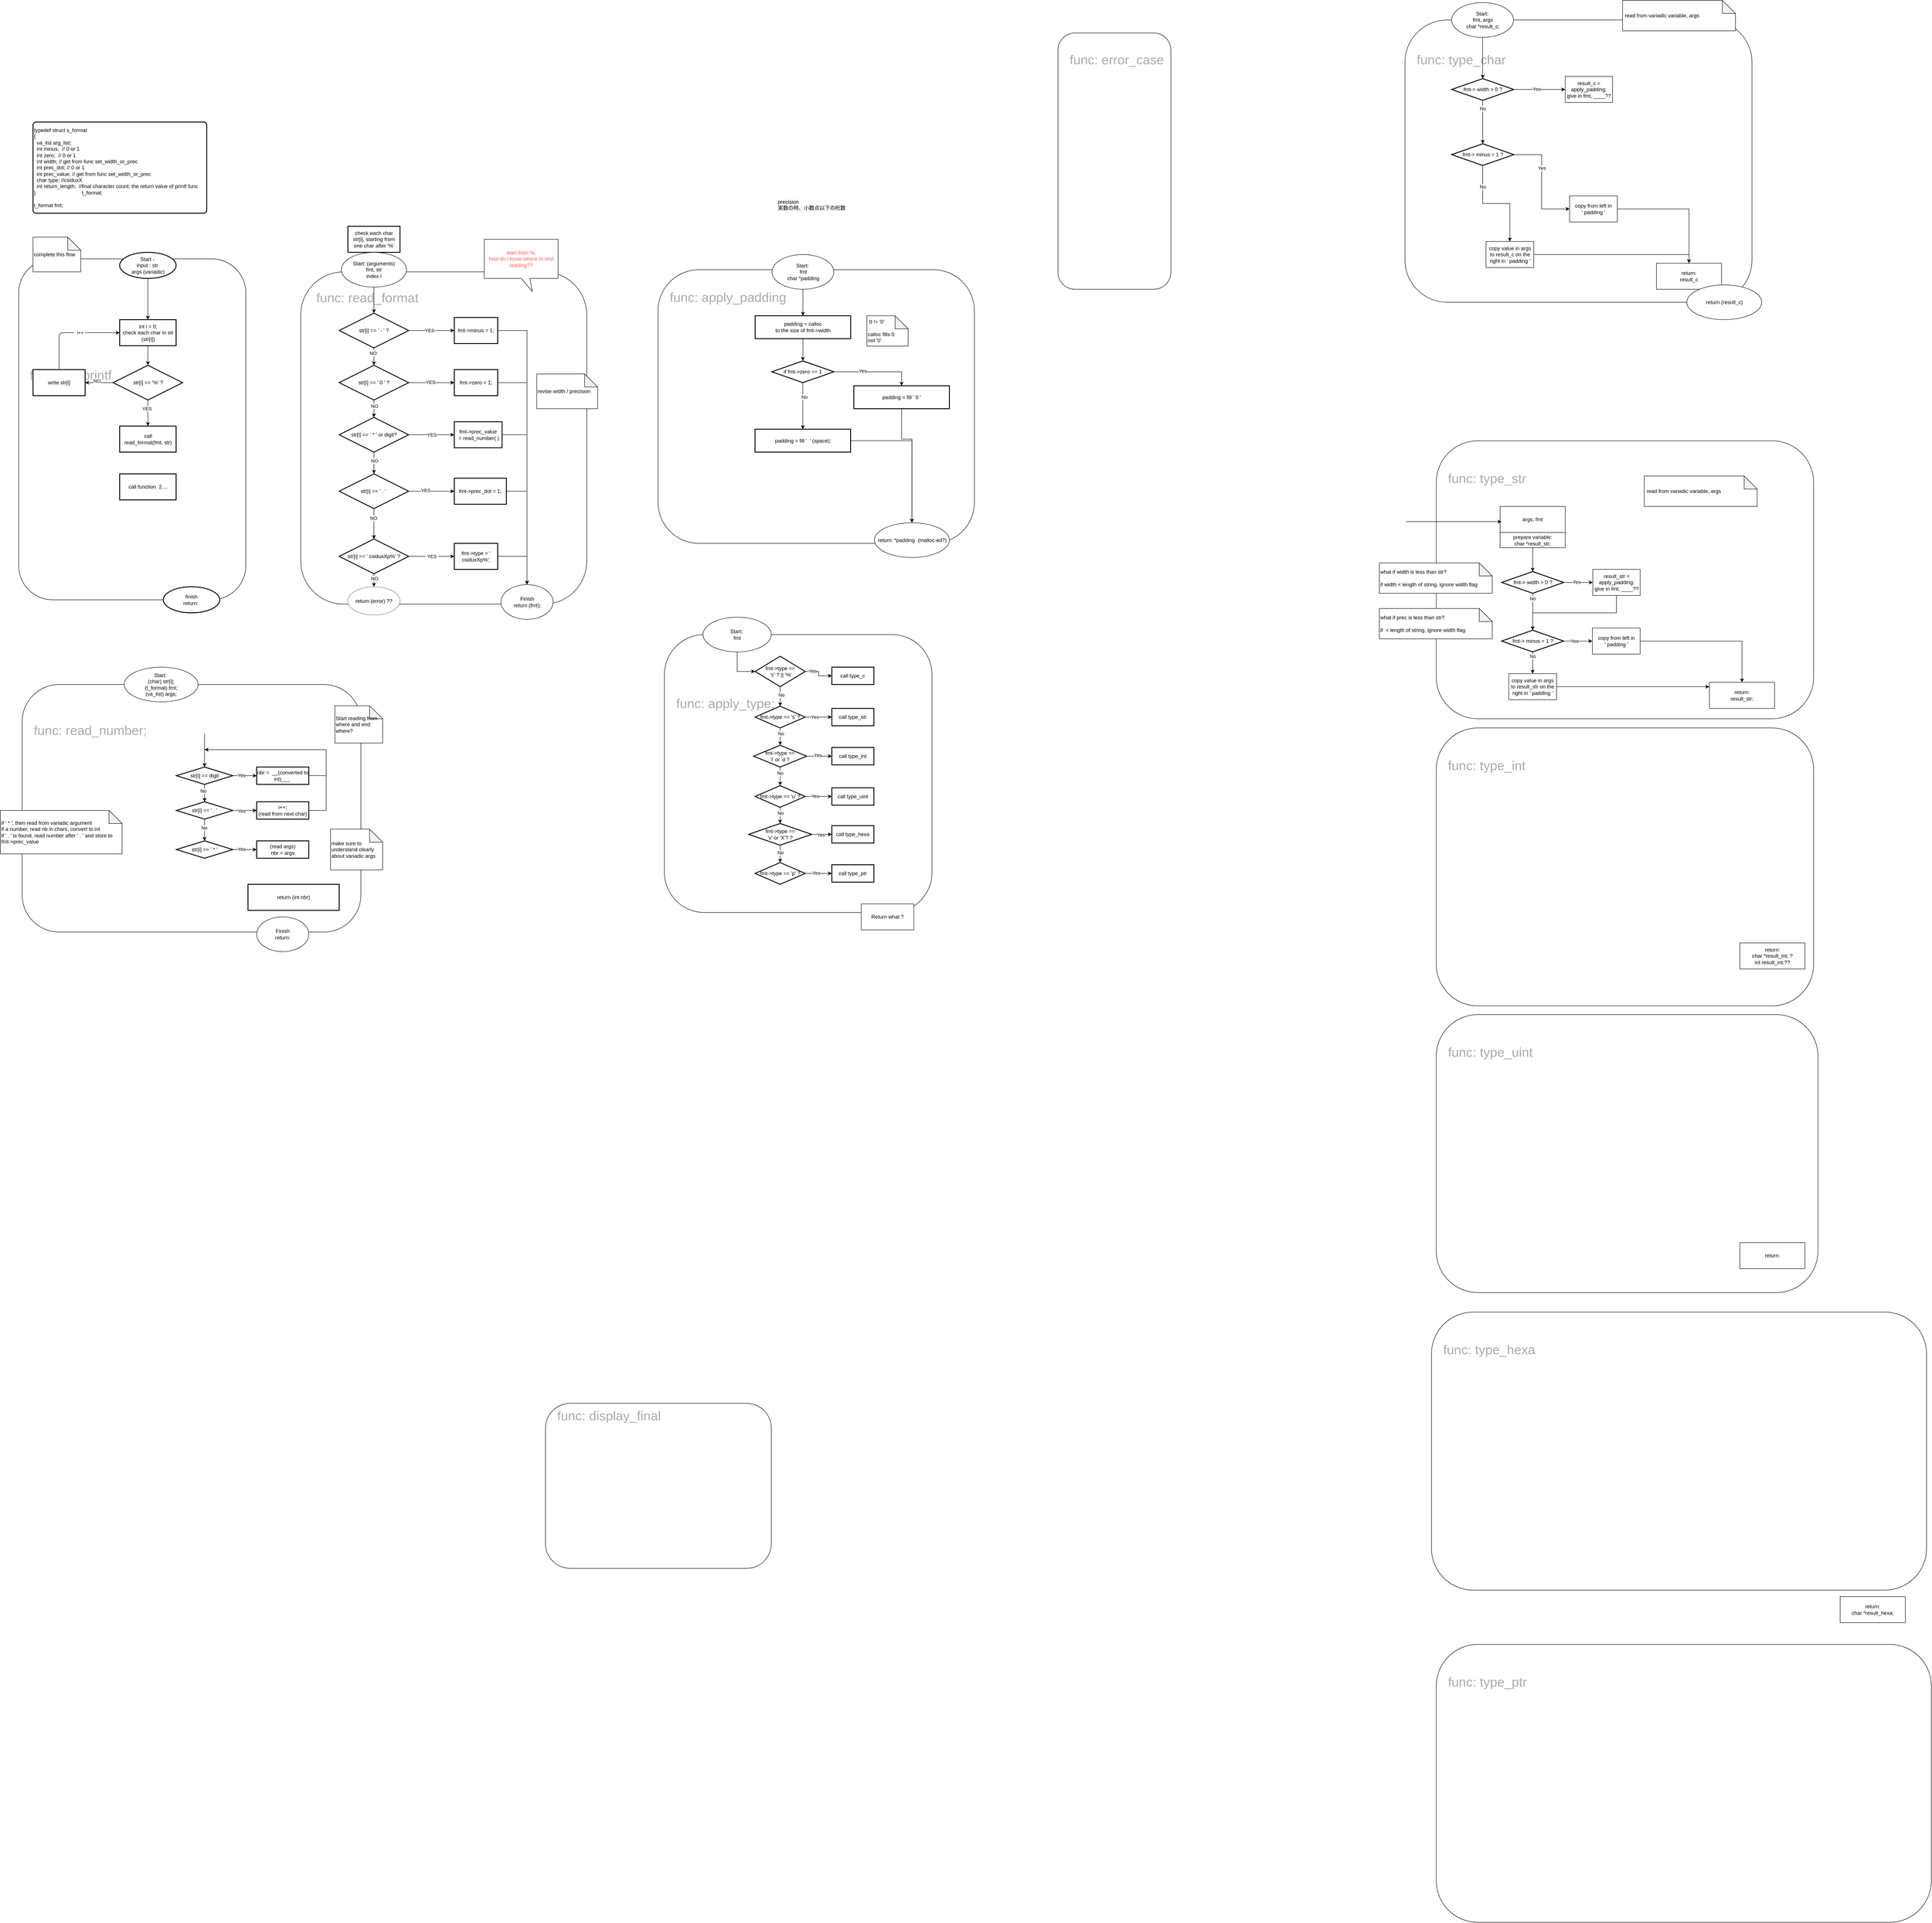 <mxfile version="14.7.6" type="github">
  <diagram id="yPEqE9pZnHay2Fj2nCtt" name="Page-1">
    <mxGraphModel dx="4270" dy="3092" grid="1" gridSize="10" guides="1" tooltips="1" connect="1" arrows="1" fold="1" page="1" pageScale="1" pageWidth="827" pageHeight="1169" math="0" shadow="0">
      <root>
        <mxCell id="0" />
        <mxCell id="1" parent="0" />
        <mxCell id="CQNjl9469ty9mINT846_-94" value="&lt;font color=&quot;#ababab&quot; style=&quot;font-size: 30px&quot;&gt;&lt;br&gt;&amp;nbsp; &amp;nbsp; func: read_format&amp;nbsp; &amp;nbsp; &amp;nbsp; &amp;nbsp; &amp;nbsp; &amp;nbsp; &amp;nbsp; &amp;nbsp; &amp;nbsp; &amp;nbsp; &amp;nbsp; &amp;nbsp; &amp;nbsp; &amp;nbsp; &amp;nbsp; &amp;nbsp; &amp;nbsp; &amp;nbsp; &amp;nbsp; &amp;nbsp; &amp;nbsp;&lt;br&gt;&lt;br&gt;&lt;br&gt;&lt;br&gt;&lt;br&gt;&lt;br&gt;&lt;br&gt;&lt;br&gt;&lt;br&gt;&lt;br&gt;&lt;br&gt;&lt;br&gt;&lt;br&gt;&lt;br&gt;&lt;br&gt;&lt;br&gt;&lt;br&gt;&lt;br&gt;&lt;br&gt;&lt;br&gt;&lt;/font&gt;" style="rounded=1;whiteSpace=wrap;html=1;fillColor=none;align=left;" parent="1" vertex="1">
          <mxGeometry x="-83.5" y="95" width="658.5" height="765" as="geometry" />
        </mxCell>
        <mxCell id="CQNjl9469ty9mINT846_-215" value="&lt;font color=&quot;#ababab&quot; style=&quot;font-size: 30px&quot;&gt;&amp;nbsp; &lt;br&gt;&amp;nbsp; &amp;nbsp;func: type_char&lt;br&gt;&lt;br&gt;&lt;br&gt;&lt;br&gt;&lt;br&gt;&lt;br&gt;&lt;br&gt;&lt;br&gt;&lt;br&gt;&lt;br&gt;&lt;br&gt;&lt;br&gt;&lt;br&gt;&lt;br&gt;&lt;br&gt;&lt;/font&gt;" style="rounded=1;whiteSpace=wrap;html=1;fillColor=none;align=left;" parent="1" vertex="1">
          <mxGeometry x="2459" y="-485" width="799" height="650" as="geometry" />
        </mxCell>
        <mxCell id="CQNjl9469ty9mINT846_-101" value="&lt;font color=&quot;#ababab&quot; style=&quot;font-size: 30px&quot;&gt;&amp;nbsp; &lt;br&gt;&amp;nbsp; &amp;nbsp;func: apply_padding&lt;br&gt;&lt;br&gt;&lt;br&gt;&lt;br&gt;&lt;br&gt;&lt;br&gt;&lt;br&gt;&lt;br&gt;&lt;br&gt;&lt;br&gt;&lt;br&gt;&lt;br&gt;&lt;br&gt;&lt;br&gt;&lt;br&gt;&lt;br&gt;&lt;/font&gt;" style="rounded=1;whiteSpace=wrap;html=1;fillColor=none;align=left;" parent="1" vertex="1">
          <mxGeometry x="739.09" y="90" width="728.5" height="630" as="geometry" />
        </mxCell>
        <mxCell id="CQNjl9469ty9mINT846_-95" value="&lt;font color=&quot;#ababab&quot; style=&quot;font-size: 30px&quot;&gt;&amp;nbsp; &amp;nbsp;func: read_number;&lt;br&gt;&lt;br&gt;&lt;br&gt;&lt;br&gt;&lt;br&gt;&lt;br&gt;&lt;br&gt;&lt;br&gt;&lt;br&gt;&lt;br&gt;&lt;br&gt;&lt;/font&gt;" style="rounded=1;whiteSpace=wrap;html=1;fillColor=none;align=left;" parent="1" vertex="1">
          <mxGeometry x="-725" y="1045" width="780" height="570" as="geometry" />
        </mxCell>
        <mxCell id="w6k9z0zSykjR_hNX79h0-226" value="" style="edgeStyle=orthogonalEdgeStyle;rounded=0;orthogonalLoop=1;jettySize=auto;html=1;" edge="1" parent="1" source="TGy5gZmli9jdeYnAfQlA-42" target="w6k9z0zSykjR_hNX79h0-207">
          <mxGeometry relative="1" as="geometry" />
        </mxCell>
        <mxCell id="TGy5gZmli9jdeYnAfQlA-42" value="check each char&lt;br&gt;str[i], starting from one char after &#39;%&#39;" style="whiteSpace=wrap;html=1;strokeWidth=2;" parent="1" vertex="1">
          <mxGeometry x="25" y="-10" width="120" height="60" as="geometry" />
        </mxCell>
        <mxCell id="CQNjl9469ty9mINT846_-110" value="&lt;font color=&quot;#ababab&quot; style=&quot;font-size: 30px&quot;&gt;&amp;nbsp; &lt;br&gt;&amp;nbsp; &amp;nbsp;func: display_final&lt;br&gt;&lt;br&gt;&lt;br&gt;&lt;br&gt;&lt;br&gt;&lt;br&gt;&lt;br&gt;&lt;br&gt;&lt;br&gt;&lt;br&gt;&lt;br&gt;&lt;/font&gt;" style="rounded=1;whiteSpace=wrap;html=1;fillColor=none;align=left;" parent="1" vertex="1">
          <mxGeometry x="480" y="2700" width="520" height="380" as="geometry" />
        </mxCell>
        <mxCell id="CQNjl9469ty9mINT846_-88" value="&lt;font color=&quot;#ababab&quot; style=&quot;font-size: 30px&quot;&gt;function: printf&amp;nbsp; &amp;nbsp; &amp;nbsp; &amp;nbsp; &amp;nbsp; &amp;nbsp; &amp;nbsp; &amp;nbsp; &amp;nbsp; &amp;nbsp; &amp;nbsp; &amp;nbsp; &amp;nbsp; &amp;nbsp; &amp;nbsp; &amp;nbsp; &amp;nbsp;&amp;nbsp;&lt;br&gt;&lt;br&gt;&lt;br&gt;&lt;br&gt;&lt;br&gt;&lt;br&gt;&lt;br&gt;&lt;br&gt;&lt;/font&gt;" style="rounded=1;whiteSpace=wrap;html=1;fillColor=none;" parent="1" vertex="1">
          <mxGeometry x="-733" y="65" width="523" height="785" as="geometry" />
        </mxCell>
        <mxCell id="CQNjl9469ty9mINT846_-91" style="edgeStyle=orthogonalEdgeStyle;curved=1;rounded=0;orthogonalLoop=1;jettySize=auto;html=1;exitX=0.5;exitY=1;exitDx=0;exitDy=0;exitPerimeter=0;entryX=0.5;entryY=0;entryDx=0;entryDy=0;fontColor=#FF6666;" parent="1" source="TGy5gZmli9jdeYnAfQlA-14" target="TGy5gZmli9jdeYnAfQlA-18" edge="1">
          <mxGeometry relative="1" as="geometry" />
        </mxCell>
        <mxCell id="TGy5gZmli9jdeYnAfQlA-14" value="Start -&amp;nbsp;&lt;br&gt;input : str&amp;nbsp;&lt;br&gt;args (variadic)" style="strokeWidth=2;html=1;shape=mxgraph.flowchart.start_1;whiteSpace=wrap;" parent="1" vertex="1">
          <mxGeometry x="-500.5" y="50" width="130" height="60" as="geometry" />
        </mxCell>
        <mxCell id="TGy5gZmli9jdeYnAfQlA-21" value="" style="edgeStyle=orthogonalEdgeStyle;rounded=0;orthogonalLoop=1;jettySize=auto;html=1;strokeColor=#000000;" parent="1" source="TGy5gZmli9jdeYnAfQlA-18" target="TGy5gZmli9jdeYnAfQlA-20" edge="1">
          <mxGeometry relative="1" as="geometry" />
        </mxCell>
        <mxCell id="TGy5gZmli9jdeYnAfQlA-18" value="int i = 0;&lt;br&gt;check each char in str&lt;br&gt;(str[i])" style="whiteSpace=wrap;html=1;strokeWidth=2;" parent="1" vertex="1">
          <mxGeometry x="-500.5" y="205" width="130" height="60" as="geometry" />
        </mxCell>
        <mxCell id="TGy5gZmli9jdeYnAfQlA-25" value="" style="edgeStyle=orthogonalEdgeStyle;rounded=0;orthogonalLoop=1;jettySize=auto;html=1;strokeColor=#000000;" parent="1" source="TGy5gZmli9jdeYnAfQlA-20" target="TGy5gZmli9jdeYnAfQlA-24" edge="1">
          <mxGeometry relative="1" as="geometry" />
        </mxCell>
        <mxCell id="TGy5gZmli9jdeYnAfQlA-26" value="NO" style="edgeLabel;html=1;align=center;verticalAlign=middle;resizable=0;points=[];" parent="TGy5gZmli9jdeYnAfQlA-25" vertex="1" connectable="0">
          <mxGeometry y="-2" relative="1" as="geometry">
            <mxPoint x="-5" y="-2" as="offset" />
          </mxGeometry>
        </mxCell>
        <mxCell id="CQNjl9469ty9mINT846_-92" style="rounded=0;orthogonalLoop=1;jettySize=auto;html=1;exitX=0.5;exitY=1;exitDx=0;exitDy=0;entryX=0.5;entryY=0;entryDx=0;entryDy=0;fontColor=#FF6666;" parent="1" source="TGy5gZmli9jdeYnAfQlA-20" target="w6k9z0zSykjR_hNX79h0-204" edge="1">
          <mxGeometry relative="1" as="geometry">
            <mxPoint x="-120" y="325" as="targetPoint" />
          </mxGeometry>
        </mxCell>
        <mxCell id="CQNjl9469ty9mINT846_-93" value="&lt;font color=&quot;#000000&quot;&gt;YES&lt;/font&gt;" style="edgeLabel;html=1;align=center;verticalAlign=middle;resizable=0;points=[];fontColor=#FF6666;" parent="CQNjl9469ty9mINT846_-92" vertex="1" connectable="0">
          <mxGeometry x="-0.355" y="-3" relative="1" as="geometry">
            <mxPoint as="offset" />
          </mxGeometry>
        </mxCell>
        <mxCell id="TGy5gZmli9jdeYnAfQlA-20" value="str[i] == &#39;%&#39; ?" style="rhombus;whiteSpace=wrap;html=1;strokeWidth=2;" parent="1" vertex="1">
          <mxGeometry x="-515.5" y="310" width="160" height="80" as="geometry" />
        </mxCell>
        <mxCell id="TGy5gZmli9jdeYnAfQlA-24" value="write str[i]" style="whiteSpace=wrap;html=1;strokeWidth=2;" parent="1" vertex="1">
          <mxGeometry x="-700" y="320" width="120" height="60" as="geometry" />
        </mxCell>
        <mxCell id="TGy5gZmli9jdeYnAfQlA-33" value="" style="edgeStyle=segmentEdgeStyle;endArrow=classic;html=1;strokeColor=#000000;" parent="1" source="TGy5gZmli9jdeYnAfQlA-24" target="TGy5gZmli9jdeYnAfQlA-18" edge="1">
          <mxGeometry width="50" height="50" relative="1" as="geometry">
            <mxPoint x="-125.5" y="255" as="sourcePoint" />
            <mxPoint x="-315.5" y="185" as="targetPoint" />
            <Array as="points">
              <mxPoint x="-640" y="235" />
            </Array>
          </mxGeometry>
        </mxCell>
        <mxCell id="TGy5gZmli9jdeYnAfQlA-38" value="&amp;nbsp; i++&amp;nbsp;" style="edgeLabel;html=1;align=center;verticalAlign=middle;resizable=0;points=[];" parent="TGy5gZmli9jdeYnAfQlA-33" vertex="1" connectable="0">
          <mxGeometry x="0.17" relative="1" as="geometry">
            <mxPoint as="offset" />
          </mxGeometry>
        </mxCell>
        <mxCell id="TGy5gZmli9jdeYnAfQlA-41" value="&lt;div&gt;typedef struct s_format&lt;/div&gt;&lt;div&gt;{&lt;/div&gt;&lt;div&gt;&lt;span&gt;&lt;/span&gt;&amp;nbsp; va_list&lt;span&gt; &lt;/span&gt;arg_list;&lt;/div&gt;&lt;div&gt;&lt;span&gt;&lt;/span&gt;&amp;nbsp; int&lt;span&gt; &lt;/span&gt;minus;&amp;nbsp; // 0 or 1&amp;nbsp;&lt;/div&gt;&lt;div&gt;&lt;span&gt;&lt;/span&gt;&amp;nbsp; int&lt;span&gt; &lt;/span&gt;zero;&amp;nbsp; // 0 or 1&lt;/div&gt;&lt;div&gt;&lt;span&gt;&lt;/span&gt;&amp;nbsp; int&lt;span&gt; &lt;/span&gt;width; // get from func set_width_or_prec&lt;/div&gt;&lt;div&gt;&lt;span&gt;&lt;/span&gt;&amp;nbsp; int&lt;span&gt; &lt;/span&gt;prec_dot; // 0 or 1&lt;/div&gt;&lt;div&gt;&lt;span&gt;&lt;/span&gt;&amp;nbsp; int prec_value; // get from func set_width_or_prec&lt;/div&gt;&lt;div&gt;&amp;nbsp; char&lt;span&gt; &lt;/span&gt;type; //csiduxX&lt;/div&gt;&lt;div&gt;&lt;span&gt;&lt;/span&gt;&amp;nbsp; int&lt;span&gt; &lt;/span&gt;return_length;&amp;nbsp; //final character count; the return value of printf func&lt;/div&gt;&lt;div&gt;}&lt;span&gt;&amp;nbsp; &amp;nbsp; &amp;nbsp; &amp;nbsp; &amp;nbsp; &amp;nbsp; &amp;nbsp; &amp;nbsp; &amp;nbsp; &amp;nbsp; &amp;nbsp; &amp;nbsp; &amp;nbsp; &amp;nbsp; &amp;nbsp; &amp;nbsp;&amp;nbsp;&lt;/span&gt;t_format;&lt;/div&gt;&lt;div&gt;&lt;br&gt;&lt;/div&gt;&lt;div&gt;t_format fmt;&lt;/div&gt;" style="rounded=1;whiteSpace=wrap;html=1;absoluteArcSize=1;arcSize=14;strokeWidth=2;align=left;" parent="1" vertex="1">
          <mxGeometry x="-700" y="-250" width="400" height="210" as="geometry" />
        </mxCell>
        <mxCell id="TGy5gZmli9jdeYnAfQlA-75" value="" style="edgeStyle=orthogonalEdgeStyle;rounded=0;orthogonalLoop=1;jettySize=auto;html=1;strokeColor=#000000;entryX=0;entryY=0.5;entryDx=0;entryDy=0;exitX=1;exitY=0.5;exitDx=0;exitDy=0;" parent="1" source="CQNjl9469ty9mINT846_-103" target="TGy5gZmli9jdeYnAfQlA-74" edge="1">
          <mxGeometry relative="1" as="geometry">
            <mxPoint x="375" y="230" as="targetPoint" />
          </mxGeometry>
        </mxCell>
        <mxCell id="TGy5gZmli9jdeYnAfQlA-76" value="YES" style="edgeLabel;html=1;align=center;verticalAlign=middle;resizable=0;points=[];" parent="TGy5gZmli9jdeYnAfQlA-75" vertex="1" connectable="0">
          <mxGeometry x="-0.1" relative="1" as="geometry">
            <mxPoint as="offset" />
          </mxGeometry>
        </mxCell>
        <mxCell id="w6k9z0zSykjR_hNX79h0-61" style="edgeStyle=orthogonalEdgeStyle;rounded=0;orthogonalLoop=1;jettySize=auto;html=1;exitX=1;exitY=0.5;exitDx=0;exitDy=0;entryX=0.5;entryY=0;entryDx=0;entryDy=0;" edge="1" parent="1" source="TGy5gZmli9jdeYnAfQlA-74" target="w6k9z0zSykjR_hNX79h0-208">
          <mxGeometry relative="1" as="geometry">
            <mxPoint x="805" y="240" as="targetPoint" />
          </mxGeometry>
        </mxCell>
        <mxCell id="TGy5gZmli9jdeYnAfQlA-74" value="fmt-&amp;gt;minus = 1;" style="whiteSpace=wrap;html=1;strokeWidth=2;" parent="1" vertex="1">
          <mxGeometry x="270" y="200" width="100" height="60" as="geometry" />
        </mxCell>
        <mxCell id="TGy5gZmli9jdeYnAfQlA-82" value="" style="edgeStyle=orthogonalEdgeStyle;rounded=0;orthogonalLoop=1;jettySize=auto;html=1;strokeColor=#000000;entryX=0;entryY=0.5;entryDx=0;entryDy=0;exitX=1;exitY=0.5;exitDx=0;exitDy=0;" parent="1" source="w6k9z0zSykjR_hNX79h0-6" target="TGy5gZmli9jdeYnAfQlA-84" edge="1">
          <mxGeometry relative="1" as="geometry">
            <mxPoint x="472" y="280" as="sourcePoint" />
            <mxPoint x="375" y="350" as="targetPoint" />
          </mxGeometry>
        </mxCell>
        <mxCell id="TGy5gZmli9jdeYnAfQlA-93" value="YES" style="edgeLabel;html=1;align=center;verticalAlign=middle;resizable=0;points=[];" parent="TGy5gZmli9jdeYnAfQlA-82" vertex="1" connectable="0">
          <mxGeometry x="-0.048" y="1" relative="1" as="geometry">
            <mxPoint as="offset" />
          </mxGeometry>
        </mxCell>
        <mxCell id="w6k9z0zSykjR_hNX79h0-221" style="edgeStyle=orthogonalEdgeStyle;rounded=0;orthogonalLoop=1;jettySize=auto;html=1;exitX=1;exitY=0.5;exitDx=0;exitDy=0;" edge="1" parent="1" source="TGy5gZmli9jdeYnAfQlA-84" target="w6k9z0zSykjR_hNX79h0-208">
          <mxGeometry relative="1" as="geometry" />
        </mxCell>
        <mxCell id="TGy5gZmli9jdeYnAfQlA-84" value="fmt-&amp;gt;zero = 1;" style="whiteSpace=wrap;html=1;strokeWidth=2;" parent="1" vertex="1">
          <mxGeometry x="270" y="320" width="100" height="60" as="geometry" />
        </mxCell>
        <mxCell id="w6k9z0zSykjR_hNX79h0-218" style="edgeStyle=orthogonalEdgeStyle;rounded=0;orthogonalLoop=1;jettySize=auto;html=1;exitX=1;exitY=0.5;exitDx=0;exitDy=0;" edge="1" parent="1" source="TGy5gZmli9jdeYnAfQlA-89" target="w6k9z0zSykjR_hNX79h0-208">
          <mxGeometry relative="1" as="geometry" />
        </mxCell>
        <mxCell id="TGy5gZmli9jdeYnAfQlA-89" value="fmt-&amp;gt;prec_dot = 1;" style="whiteSpace=wrap;html=1;strokeWidth=2;" parent="1" vertex="1">
          <mxGeometry x="270" y="570" width="120" height="60" as="geometry" />
        </mxCell>
        <mxCell id="CQNjl9469ty9mINT846_-34" value="&lt;span style=&quot;color: rgb(255 , 102 , 102) ; font-family: &amp;#34;helvetica&amp;#34; ; font-size: 12px ; font-style: normal ; font-weight: 400 ; letter-spacing: normal ; text-align: center ; text-indent: 0px ; text-transform: none ; word-spacing: 0px ; background-color: rgb(248 , 249 , 250) ; display: inline ; float: none&quot;&gt;start from %,&lt;/span&gt;&lt;br style=&quot;color: rgb(255 , 102 , 102) ; font-family: &amp;#34;helvetica&amp;#34; ; font-size: 12px ; font-style: normal ; font-weight: 400 ; letter-spacing: normal ; text-align: center ; text-indent: 0px ; text-transform: none ; word-spacing: 0px ; background-color: rgb(248 , 249 , 250)&quot;&gt;&lt;span style=&quot;color: rgb(255 , 102 , 102) ; font-family: &amp;#34;helvetica&amp;#34; ; font-size: 12px ; font-style: normal ; font-weight: 400 ; letter-spacing: normal ; text-align: center ; text-indent: 0px ; text-transform: none ; word-spacing: 0px ; background-color: rgb(248 , 249 , 250) ; display: inline ; float: none&quot;&gt;how do i know where to end reading??&lt;/span&gt;" style="shape=callout;whiteSpace=wrap;html=1;perimeter=calloutPerimeter;fontColor=#FF6666;position2=0.65;" parent="1" vertex="1">
          <mxGeometry x="339" y="20" width="170" height="120" as="geometry" />
        </mxCell>
        <mxCell id="CQNjl9469ty9mINT846_-74" style="edgeStyle=orthogonalEdgeStyle;rounded=0;orthogonalLoop=1;jettySize=auto;html=1;exitX=1;exitY=0.5;exitDx=0;exitDy=0;entryX=0;entryY=0.5;entryDx=0;entryDy=0;fontColor=#FF6666;" parent="1" source="w6k9z0zSykjR_hNX79h0-14" target="CQNjl9469ty9mINT846_-70" edge="1">
          <mxGeometry relative="1" as="geometry">
            <mxPoint x="300.75" y="630" as="sourcePoint" />
            <mxPoint x="375" y="750" as="targetPoint" />
          </mxGeometry>
        </mxCell>
        <mxCell id="CQNjl9469ty9mINT846_-142" value="&amp;nbsp;YES&amp;nbsp;" style="edgeLabel;html=1;align=center;verticalAlign=middle;resizable=0;points=[];fontColor=#000000;" parent="CQNjl9469ty9mINT846_-74" vertex="1" connectable="0">
          <mxGeometry x="0.009" y="2" relative="1" as="geometry">
            <mxPoint y="2" as="offset" />
          </mxGeometry>
        </mxCell>
        <mxCell id="w6k9z0zSykjR_hNX79h0-17" style="edgeStyle=orthogonalEdgeStyle;rounded=0;orthogonalLoop=1;jettySize=auto;html=1;exitX=0.5;exitY=1;exitDx=0;exitDy=0;entryX=0.5;entryY=0;entryDx=0;entryDy=0;" edge="1" parent="1" source="CQNjl9469ty9mINT846_-103" target="w6k9z0zSykjR_hNX79h0-6">
          <mxGeometry relative="1" as="geometry" />
        </mxCell>
        <mxCell id="w6k9z0zSykjR_hNX79h0-29" value="NO" style="edgeLabel;html=1;align=center;verticalAlign=middle;resizable=0;points=[];" vertex="1" connectable="0" parent="w6k9z0zSykjR_hNX79h0-17">
          <mxGeometry x="-0.414" y="-2" relative="1" as="geometry">
            <mxPoint as="offset" />
          </mxGeometry>
        </mxCell>
        <mxCell id="CQNjl9469ty9mINT846_-103" value="str[i] == &#39; - &#39; ?" style="rhombus;whiteSpace=wrap;html=1;strokeWidth=2;" parent="1" vertex="1">
          <mxGeometry x="5" y="190" width="160" height="80" as="geometry" />
        </mxCell>
        <mxCell id="CQNjl9469ty9mINT846_-140" value="&lt;meta charset=&quot;utf-8&quot;&gt;&lt;span style=&quot;color: rgb(0, 0, 0); font-family: helvetica; font-size: 12px; font-style: normal; font-weight: 400; letter-spacing: normal; text-align: center; text-indent: 0px; text-transform: none; word-spacing: 0px; background-color: rgb(248, 249, 250); display: inline; float: none;&quot;&gt;precision&lt;/span&gt;&lt;br style=&quot;color: rgb(0, 0, 0); font-family: helvetica; font-size: 12px; font-style: normal; font-weight: 400; letter-spacing: normal; text-align: center; text-indent: 0px; text-transform: none; word-spacing: 0px; background-color: rgb(248, 249, 250);&quot;&gt;&lt;span style=&quot;color: rgb(0, 0, 0); font-family: helvetica; font-size: 12px; font-style: normal; font-weight: 400; letter-spacing: normal; text-align: center; text-indent: 0px; text-transform: none; word-spacing: 0px; background-color: rgb(248, 249, 250); display: inline; float: none;&quot;&gt;実数の時、小数点以下の桁数&lt;/span&gt;" style="text;whiteSpace=wrap;html=1;fontColor=#000000;" parent="1" vertex="1">
          <mxGeometry x="1013.34" y="-80" width="180" height="70" as="geometry" />
        </mxCell>
        <mxCell id="w6k9z0zSykjR_hNX79h0-217" style="edgeStyle=orthogonalEdgeStyle;rounded=0;orthogonalLoop=1;jettySize=auto;html=1;exitX=1;exitY=0.5;exitDx=0;exitDy=0;entryX=0.5;entryY=0;entryDx=0;entryDy=0;" edge="1" parent="1" source="CQNjl9469ty9mINT846_-151" target="w6k9z0zSykjR_hNX79h0-208">
          <mxGeometry relative="1" as="geometry">
            <mxPoint x="785" y="890" as="targetPoint" />
          </mxGeometry>
        </mxCell>
        <mxCell id="CQNjl9469ty9mINT846_-151" value="fmt-&amp;gt;prec_value&lt;br&gt;&amp;nbsp;= read_number( )" style="whiteSpace=wrap;html=1;strokeWidth=2;" parent="1" vertex="1">
          <mxGeometry x="270" y="440" width="110" height="60" as="geometry" />
        </mxCell>
        <mxCell id="CQNjl9469ty9mINT846_-187" style="rounded=0;orthogonalLoop=1;jettySize=auto;html=1;exitX=0.5;exitY=1;exitDx=0;exitDy=0;entryX=0.5;entryY=0;entryDx=0;entryDy=0;fontColor=#000000;" parent="1" target="CQNjl9469ty9mINT846_-178" edge="1">
          <mxGeometry relative="1" as="geometry">
            <mxPoint x="-305" y="1158.02" as="sourcePoint" />
          </mxGeometry>
        </mxCell>
        <mxCell id="CQNjl9469ty9mINT846_-190" style="rounded=0;orthogonalLoop=1;jettySize=auto;html=1;exitX=0.5;exitY=1;exitDx=0;exitDy=0;entryX=0.5;entryY=0;entryDx=0;entryDy=0;fontColor=#000000;" parent="1" source="CQNjl9469ty9mINT846_-178" target="CQNjl9469ty9mINT846_-185" edge="1">
          <mxGeometry relative="1" as="geometry" />
        </mxCell>
        <mxCell id="w6k9z0zSykjR_hNX79h0-3" value="No" style="edgeLabel;html=1;align=center;verticalAlign=middle;resizable=0;points=[];" vertex="1" connectable="0" parent="CQNjl9469ty9mINT846_-190">
          <mxGeometry x="-0.25" y="-3" relative="1" as="geometry">
            <mxPoint as="offset" />
          </mxGeometry>
        </mxCell>
        <mxCell id="CQNjl9469ty9mINT846_-192" style="edgeStyle=orthogonalEdgeStyle;curved=1;rounded=0;orthogonalLoop=1;jettySize=auto;html=1;exitX=1;exitY=0.5;exitDx=0;exitDy=0;entryX=0;entryY=0.5;entryDx=0;entryDy=0;fontColor=#000000;" parent="1" source="CQNjl9469ty9mINT846_-178" target="CQNjl9469ty9mINT846_-188" edge="1">
          <mxGeometry relative="1" as="geometry" />
        </mxCell>
        <mxCell id="w6k9z0zSykjR_hNX79h0-2" value="Yes" style="edgeLabel;html=1;align=center;verticalAlign=middle;resizable=0;points=[];" vertex="1" connectable="0" parent="CQNjl9469ty9mINT846_-192">
          <mxGeometry x="-0.273" y="1" relative="1" as="geometry">
            <mxPoint as="offset" />
          </mxGeometry>
        </mxCell>
        <mxCell id="CQNjl9469ty9mINT846_-178" value="str[i] == digit" style="rhombus;whiteSpace=wrap;html=1;strokeWidth=2;" parent="1" vertex="1">
          <mxGeometry x="-370" y="1235" width="130" height="40" as="geometry" />
        </mxCell>
        <mxCell id="CQNjl9469ty9mINT846_-182" value="return (int nbr)" style="whiteSpace=wrap;html=1;strokeWidth=2;" parent="1" vertex="1">
          <mxGeometry x="-205" y="1505" width="210" height="60" as="geometry" />
        </mxCell>
        <mxCell id="CQNjl9469ty9mINT846_-191" style="rounded=0;orthogonalLoop=1;jettySize=auto;html=1;exitX=0.5;exitY=1;exitDx=0;exitDy=0;entryX=0.5;entryY=0;entryDx=0;entryDy=0;fontColor=#000000;" parent="1" source="CQNjl9469ty9mINT846_-185" target="CQNjl9469ty9mINT846_-186" edge="1">
          <mxGeometry relative="1" as="geometry" />
        </mxCell>
        <mxCell id="w6k9z0zSykjR_hNX79h0-5" value="No" style="edgeLabel;html=1;align=center;verticalAlign=middle;resizable=0;points=[];" vertex="1" connectable="0" parent="CQNjl9469ty9mINT846_-191">
          <mxGeometry x="-0.2" y="-1" relative="1" as="geometry">
            <mxPoint as="offset" />
          </mxGeometry>
        </mxCell>
        <mxCell id="CQNjl9469ty9mINT846_-193" style="edgeStyle=orthogonalEdgeStyle;curved=1;rounded=0;orthogonalLoop=1;jettySize=auto;html=1;exitX=1;exitY=0.5;exitDx=0;exitDy=0;entryX=0;entryY=0.5;entryDx=0;entryDy=0;fontColor=#000000;" parent="1" source="CQNjl9469ty9mINT846_-185" target="CQNjl9469ty9mINT846_-189" edge="1">
          <mxGeometry relative="1" as="geometry" />
        </mxCell>
        <mxCell id="w6k9z0zSykjR_hNX79h0-4" value="Yes" style="edgeLabel;html=1;align=center;verticalAlign=middle;resizable=0;points=[];" vertex="1" connectable="0" parent="CQNjl9469ty9mINT846_-193">
          <mxGeometry x="-0.273" y="-1" relative="1" as="geometry">
            <mxPoint as="offset" />
          </mxGeometry>
        </mxCell>
        <mxCell id="CQNjl9469ty9mINT846_-185" value="str[i] == &#39; . &#39;" style="rhombus;whiteSpace=wrap;html=1;strokeWidth=2;" parent="1" vertex="1">
          <mxGeometry x="-370" y="1315" width="130" height="40" as="geometry" />
        </mxCell>
        <mxCell id="CQNjl9469ty9mINT846_-195" style="edgeStyle=orthogonalEdgeStyle;curved=1;rounded=0;orthogonalLoop=1;jettySize=auto;html=1;exitX=1;exitY=0.5;exitDx=0;exitDy=0;entryX=0;entryY=0.5;entryDx=0;entryDy=0;fontColor=#000000;" parent="1" source="CQNjl9469ty9mINT846_-186" target="CQNjl9469ty9mINT846_-194" edge="1">
          <mxGeometry relative="1" as="geometry" />
        </mxCell>
        <mxCell id="w6k9z0zSykjR_hNX79h0-38" value="Yes" style="edgeLabel;html=1;align=center;verticalAlign=middle;resizable=0;points=[];" vertex="1" connectable="0" parent="CQNjl9469ty9mINT846_-195">
          <mxGeometry x="-0.289" y="1" relative="1" as="geometry">
            <mxPoint as="offset" />
          </mxGeometry>
        </mxCell>
        <mxCell id="CQNjl9469ty9mINT846_-186" value="str[i] == &#39; * &#39;" style="rhombus;whiteSpace=wrap;html=1;strokeWidth=2;" parent="1" vertex="1">
          <mxGeometry x="-370" y="1405" width="130" height="40" as="geometry" />
        </mxCell>
        <mxCell id="CQNjl9469ty9mINT846_-188" value="nbr =&amp;nbsp; __(converted to int)___&amp;nbsp;" style="whiteSpace=wrap;html=1;strokeWidth=2;" parent="1" vertex="1">
          <mxGeometry x="-185" y="1235" width="120" height="40" as="geometry" />
        </mxCell>
        <mxCell id="CQNjl9469ty9mINT846_-199" style="edgeStyle=none;rounded=0;orthogonalLoop=1;jettySize=auto;html=1;exitX=1;exitY=0.5;exitDx=0;exitDy=0;fontColor=#000000;" parent="1" source="CQNjl9469ty9mINT846_-189" edge="1">
          <mxGeometry relative="1" as="geometry">
            <mxPoint x="-305" y="1195" as="targetPoint" />
            <Array as="points">
              <mxPoint x="-25" y="1335" />
              <mxPoint x="-25" y="1195" />
            </Array>
          </mxGeometry>
        </mxCell>
        <mxCell id="CQNjl9469ty9mINT846_-189" value="i++;&lt;br&gt;(read from next char)" style="whiteSpace=wrap;html=1;strokeWidth=2;" parent="1" vertex="1">
          <mxGeometry x="-185" y="1315" width="120" height="40" as="geometry" />
        </mxCell>
        <mxCell id="CQNjl9469ty9mINT846_-194" value="(read args)&lt;br&gt;nbr = args" style="whiteSpace=wrap;html=1;strokeWidth=2;" parent="1" vertex="1">
          <mxGeometry x="-185" y="1405" width="120" height="40" as="geometry" />
        </mxCell>
        <mxCell id="CQNjl9469ty9mINT846_-201" value="" style="endArrow=none;html=1;fontColor=#000000;" parent="1" edge="1">
          <mxGeometry width="50" height="50" relative="1" as="geometry">
            <mxPoint x="-65" y="1254.58" as="sourcePoint" />
            <mxPoint x="-25" y="1255" as="targetPoint" />
            <Array as="points">
              <mxPoint x="-45" y="1254.58" />
            </Array>
          </mxGeometry>
        </mxCell>
        <mxCell id="CQNjl9469ty9mINT846_-207" value="&lt;span style=&quot;text-align: center&quot;&gt;if &#39; * &#39;, then read from variadic argument&lt;/span&gt;&lt;br style=&quot;text-align: center&quot;&gt;&lt;span style=&quot;text-align: center&quot;&gt;if a number, read nb in chars, convert to int&lt;/span&gt;&lt;br style=&quot;text-align: center&quot;&gt;&lt;span style=&quot;text-align: center&quot;&gt;if &#39; . &#39; is found, read number after &#39; . &#39; and store to fmt-&amp;gt;prec_value&lt;/span&gt;" style="shape=note;whiteSpace=wrap;html=1;backgroundOutline=1;darkOpacity=0.05;align=left;" parent="1" vertex="1">
          <mxGeometry x="-775" y="1335" width="280" height="100" as="geometry" />
        </mxCell>
        <mxCell id="w6k9z0zSykjR_hNX79h0-69" style="edgeStyle=orthogonalEdgeStyle;rounded=0;orthogonalLoop=1;jettySize=auto;html=1;exitX=0.5;exitY=1;exitDx=0;exitDy=0;" edge="1" parent="1" source="CQNjl9469ty9mINT846_-210" target="CQNjl9469ty9mINT846_-212">
          <mxGeometry relative="1" as="geometry" />
        </mxCell>
        <mxCell id="CQNjl9469ty9mINT846_-210" value="padding = calloc &lt;br&gt;to the size of fmt-&amp;gt;width" style="whiteSpace=wrap;html=1;strokeWidth=2;" parent="1" vertex="1">
          <mxGeometry x="962.75" y="196.002" width="220" height="52.778" as="geometry" />
        </mxCell>
        <mxCell id="w6k9z0zSykjR_hNX79h0-228" style="edgeStyle=orthogonalEdgeStyle;rounded=0;orthogonalLoop=1;jettySize=auto;html=1;exitX=0.5;exitY=1;exitDx=0;exitDy=0;entryX=0.5;entryY=0;entryDx=0;entryDy=0;" edge="1" parent="1" source="CQNjl9469ty9mINT846_-211" target="w6k9z0zSykjR_hNX79h0-227">
          <mxGeometry relative="1" as="geometry">
            <Array as="points">
              <mxPoint x="1300" y="480" />
              <mxPoint x="1324" y="480" />
            </Array>
          </mxGeometry>
        </mxCell>
        <mxCell id="CQNjl9469ty9mINT846_-211" value="padding = fill &#39; 0 &#39;" style="whiteSpace=wrap;html=1;strokeWidth=2;" parent="1" vertex="1">
          <mxGeometry x="1190" y="357.222" width="220" height="52.778" as="geometry" />
        </mxCell>
        <mxCell id="CQNjl9469ty9mINT846_-214" style="edgeStyle=orthogonalEdgeStyle;rounded=0;orthogonalLoop=1;jettySize=auto;html=1;exitX=1;exitY=0.5;exitDx=0;exitDy=0;fontColor=#000000;" parent="1" source="CQNjl9469ty9mINT846_-212" target="CQNjl9469ty9mINT846_-211" edge="1">
          <mxGeometry relative="1" as="geometry" />
        </mxCell>
        <mxCell id="w6k9z0zSykjR_hNX79h0-72" value="Yes" style="edgeLabel;html=1;align=center;verticalAlign=middle;resizable=0;points=[];" vertex="1" connectable="0" parent="CQNjl9469ty9mINT846_-214">
          <mxGeometry x="-0.299" y="2" relative="1" as="geometry">
            <mxPoint as="offset" />
          </mxGeometry>
        </mxCell>
        <mxCell id="w6k9z0zSykjR_hNX79h0-197" style="edgeStyle=orthogonalEdgeStyle;rounded=0;orthogonalLoop=1;jettySize=auto;html=1;exitX=0.5;exitY=1;exitDx=0;exitDy=0;entryX=0.5;entryY=0;entryDx=0;entryDy=0;" edge="1" parent="1" source="CQNjl9469ty9mINT846_-212" target="w6k9z0zSykjR_hNX79h0-195">
          <mxGeometry relative="1" as="geometry" />
        </mxCell>
        <mxCell id="w6k9z0zSykjR_hNX79h0-200" value="No" style="edgeLabel;html=1;align=center;verticalAlign=middle;resizable=0;points=[];" vertex="1" connectable="0" parent="w6k9z0zSykjR_hNX79h0-197">
          <mxGeometry x="-0.38" y="3" relative="1" as="geometry">
            <mxPoint as="offset" />
          </mxGeometry>
        </mxCell>
        <mxCell id="CQNjl9469ty9mINT846_-212" value="if fmt-&amp;gt;zero == 1" style="rhombus;whiteSpace=wrap;html=1;strokeWidth=2;" parent="1" vertex="1">
          <mxGeometry x="1001" y="300.0" width="143" height="50" as="geometry" />
        </mxCell>
        <mxCell id="CQNjl9469ty9mINT846_-223" value="&lt;font color=&quot;#ababab&quot; style=&quot;font-size: 30px&quot;&gt;&amp;nbsp; &lt;br&gt;&amp;nbsp; &amp;nbsp;func: type_str&lt;br&gt;&lt;br&gt;&lt;br&gt;&lt;br&gt;&lt;br&gt;&lt;br&gt;&lt;br&gt;&lt;br&gt;&lt;br&gt;&lt;br&gt;&lt;br&gt;&lt;br&gt;&lt;br&gt;&lt;br&gt;&lt;br&gt;&lt;/font&gt;" style="rounded=1;whiteSpace=wrap;html=1;fillColor=none;align=left;" parent="1" vertex="1">
          <mxGeometry x="2531" y="483.83" width="869" height="640" as="geometry" />
        </mxCell>
        <mxCell id="CQNjl9469ty9mINT846_-224" value="&lt;font color=&quot;#ababab&quot; style=&quot;font-size: 30px&quot;&gt;&amp;nbsp; &lt;br&gt;&amp;nbsp; &amp;nbsp;func: type_uint&lt;br&gt;&lt;br&gt;&lt;br&gt;&lt;br&gt;&lt;br&gt;&lt;br&gt;&lt;br&gt;&lt;br&gt;&lt;br&gt;&lt;br&gt;&lt;br&gt;&lt;br&gt;&lt;br&gt;&lt;br&gt;&lt;br&gt;&lt;/font&gt;" style="rounded=1;whiteSpace=wrap;html=1;fillColor=none;align=left;" parent="1" vertex="1">
          <mxGeometry x="2531" y="1805" width="879" height="640" as="geometry" />
        </mxCell>
        <mxCell id="CQNjl9469ty9mINT846_-225" value="&lt;font color=&quot;#ababab&quot; style=&quot;font-size: 30px&quot;&gt;&amp;nbsp; &lt;br&gt;&amp;nbsp; &amp;nbsp;func: type_int&lt;br&gt;&lt;br&gt;&lt;br&gt;&lt;br&gt;&lt;br&gt;&lt;br&gt;&lt;br&gt;&lt;br&gt;&lt;br&gt;&lt;br&gt;&lt;br&gt;&lt;br&gt;&lt;br&gt;&lt;br&gt;&lt;br&gt;&lt;/font&gt;" style="rounded=1;whiteSpace=wrap;html=1;fillColor=none;align=left;" parent="1" vertex="1">
          <mxGeometry x="2531" y="1145" width="869" height="640" as="geometry" />
        </mxCell>
        <mxCell id="CQNjl9469ty9mINT846_-229" value="&lt;font color=&quot;#ababab&quot; style=&quot;font-size: 30px&quot;&gt;&amp;nbsp; &lt;br&gt;&amp;nbsp; &amp;nbsp;func: type_hexa&lt;br&gt;&lt;br&gt;&lt;br&gt;&lt;br&gt;&lt;br&gt;&lt;br&gt;&lt;br&gt;&lt;br&gt;&lt;br&gt;&lt;br&gt;&lt;br&gt;&lt;br&gt;&lt;br&gt;&lt;br&gt;&lt;br&gt;&lt;/font&gt;" style="rounded=1;whiteSpace=wrap;html=1;fillColor=none;align=left;" parent="1" vertex="1">
          <mxGeometry x="2520" y="2490" width="1140" height="640" as="geometry" />
        </mxCell>
        <mxCell id="CQNjl9469ty9mINT846_-230" value="&lt;font color=&quot;#ababab&quot; style=&quot;font-size: 30px&quot;&gt;&amp;nbsp; &lt;br&gt;&amp;nbsp; &amp;nbsp;func: type_ptr&lt;br&gt;&lt;br&gt;&lt;br&gt;&lt;br&gt;&lt;br&gt;&lt;br&gt;&lt;br&gt;&lt;br&gt;&lt;br&gt;&lt;br&gt;&lt;br&gt;&lt;br&gt;&lt;br&gt;&lt;br&gt;&lt;br&gt;&lt;/font&gt;" style="rounded=1;whiteSpace=wrap;html=1;fillColor=none;align=left;" parent="1" vertex="1">
          <mxGeometry x="2531" y="3255" width="1140" height="640" as="geometry" />
        </mxCell>
        <mxCell id="w6k9z0zSykjR_hNX79h0-49" style="edgeStyle=orthogonalEdgeStyle;rounded=0;orthogonalLoop=1;jettySize=auto;html=1;exitX=1;exitY=0.5;exitDx=0;exitDy=0;entryX=0;entryY=0.5;entryDx=0;entryDy=0;" edge="1" parent="1" source="CQNjl9469ty9mINT846_-232" target="CQNjl9469ty9mINT846_-235">
          <mxGeometry relative="1" as="geometry" />
        </mxCell>
        <mxCell id="w6k9z0zSykjR_hNX79h0-59" value="Yes" style="edgeLabel;html=1;align=center;verticalAlign=middle;resizable=0;points=[];" vertex="1" connectable="0" parent="w6k9z0zSykjR_hNX79h0-49">
          <mxGeometry x="-0.114" y="1" relative="1" as="geometry">
            <mxPoint as="offset" />
          </mxGeometry>
        </mxCell>
        <mxCell id="w6k9z0zSykjR_hNX79h0-50" style="edgeStyle=orthogonalEdgeStyle;rounded=0;orthogonalLoop=1;jettySize=auto;html=1;exitX=0.5;exitY=1;exitDx=0;exitDy=0;entryX=0.5;entryY=0;entryDx=0;entryDy=0;" edge="1" parent="1" source="CQNjl9469ty9mINT846_-232" target="w6k9z0zSykjR_hNX79h0-157">
          <mxGeometry relative="1" as="geometry">
            <mxPoint x="2701" y="-85" as="targetPoint" />
          </mxGeometry>
        </mxCell>
        <mxCell id="w6k9z0zSykjR_hNX79h0-60" value="No" style="edgeLabel;html=1;align=center;verticalAlign=middle;resizable=0;points=[];" vertex="1" connectable="0" parent="w6k9z0zSykjR_hNX79h0-50">
          <mxGeometry x="-0.172" y="-2" relative="1" as="geometry">
            <mxPoint x="2" y="-23" as="offset" />
          </mxGeometry>
        </mxCell>
        <mxCell id="CQNjl9469ty9mINT846_-232" value="fmt-&amp;gt; width &amp;gt; 0 ?" style="rhombus;whiteSpace=wrap;html=1;strokeWidth=2;" parent="1" vertex="1">
          <mxGeometry x="2566.5" y="-350.0" width="143" height="50" as="geometry" />
        </mxCell>
        <mxCell id="CQNjl9469ty9mINT846_-233" value="&amp;nbsp;read from variadic variable, args" style="shape=note;whiteSpace=wrap;html=1;backgroundOutline=1;darkOpacity=0.05;align=left;" parent="1" vertex="1">
          <mxGeometry x="2960" y="-530" width="260" height="70" as="geometry" />
        </mxCell>
        <mxCell id="CQNjl9469ty9mINT846_-235" value="result_c = apply_padding:&lt;br&gt;give in fmt, ____??" style="rounded=0;whiteSpace=wrap;html=1;" parent="1" vertex="1">
          <mxGeometry x="2828" y="-355" width="109" height="60" as="geometry" />
        </mxCell>
        <mxCell id="CQNjl9469ty9mINT846_-237" value="return:&lt;br&gt;result_c" style="rounded=0;whiteSpace=wrap;html=1;" parent="1" vertex="1">
          <mxGeometry x="3038" y="75" width="150" height="60" as="geometry" />
        </mxCell>
        <mxCell id="CQNjl9469ty9mINT846_-241" value="return:&lt;br&gt;char *result_int; ?&lt;br&gt;int result_int;??" style="rounded=0;whiteSpace=wrap;html=1;" parent="1" vertex="1">
          <mxGeometry x="3230" y="1640" width="150" height="60" as="geometry" />
        </mxCell>
        <mxCell id="CQNjl9469ty9mINT846_-242" value="return:" style="rounded=0;whiteSpace=wrap;html=1;" parent="1" vertex="1">
          <mxGeometry x="3230" y="2330" width="150" height="60" as="geometry" />
        </mxCell>
        <mxCell id="CQNjl9469ty9mINT846_-243" value="return:&lt;br&gt;char *result_hexa;" style="rounded=0;whiteSpace=wrap;html=1;" parent="1" vertex="1">
          <mxGeometry x="3461" y="3145" width="150" height="60" as="geometry" />
        </mxCell>
        <mxCell id="w6k9z0zSykjR_hNX79h0-1" value="&lt;font color=&quot;#ababab&quot; style=&quot;font-size: 30px&quot;&gt;&amp;nbsp; &lt;br&gt;&amp;nbsp; &amp;nbsp;func: error_case&lt;br&gt;&lt;br&gt;&lt;br&gt;&lt;br&gt;&lt;br&gt;&lt;br&gt;&lt;br&gt;&lt;br&gt;&lt;br&gt;&lt;br&gt;&lt;br&gt;&lt;br&gt;&lt;br&gt;&lt;br&gt;&lt;br&gt;&lt;/font&gt;" style="rounded=1;whiteSpace=wrap;html=1;fillColor=none;align=left;" vertex="1" parent="1">
          <mxGeometry x="1660" y="-455" width="260" height="590" as="geometry" />
        </mxCell>
        <mxCell id="w6k9z0zSykjR_hNX79h0-18" style="edgeStyle=orthogonalEdgeStyle;rounded=0;orthogonalLoop=1;jettySize=auto;html=1;exitX=0.5;exitY=1;exitDx=0;exitDy=0;entryX=0.5;entryY=0;entryDx=0;entryDy=0;" edge="1" parent="1" source="w6k9z0zSykjR_hNX79h0-6" target="w6k9z0zSykjR_hNX79h0-7">
          <mxGeometry relative="1" as="geometry" />
        </mxCell>
        <mxCell id="w6k9z0zSykjR_hNX79h0-30" value="NO" style="edgeLabel;html=1;align=center;verticalAlign=middle;resizable=0;points=[];" vertex="1" connectable="0" parent="w6k9z0zSykjR_hNX79h0-18">
          <mxGeometry x="-0.329" y="1" relative="1" as="geometry">
            <mxPoint as="offset" />
          </mxGeometry>
        </mxCell>
        <mxCell id="w6k9z0zSykjR_hNX79h0-6" value="str[i] == &#39; 0 &#39; ?" style="rhombus;whiteSpace=wrap;html=1;strokeWidth=2;" vertex="1" parent="1">
          <mxGeometry x="5" y="310" width="160" height="80" as="geometry" />
        </mxCell>
        <mxCell id="w6k9z0zSykjR_hNX79h0-19" style="edgeStyle=orthogonalEdgeStyle;rounded=0;orthogonalLoop=1;jettySize=auto;html=1;exitX=0.5;exitY=1;exitDx=0;exitDy=0;entryX=0.5;entryY=0;entryDx=0;entryDy=0;" edge="1" parent="1">
          <mxGeometry relative="1" as="geometry">
            <mxPoint x="85" y="570" as="sourcePoint" />
            <mxPoint x="85" y="585" as="targetPoint" />
          </mxGeometry>
        </mxCell>
        <mxCell id="w6k9z0zSykjR_hNX79h0-24" style="edgeStyle=orthogonalEdgeStyle;rounded=0;orthogonalLoop=1;jettySize=auto;html=1;exitX=0.5;exitY=1;exitDx=0;exitDy=0;entryX=0.5;entryY=0;entryDx=0;entryDy=0;" edge="1" parent="1" source="w6k9z0zSykjR_hNX79h0-7" target="w6k9z0zSykjR_hNX79h0-8">
          <mxGeometry relative="1" as="geometry" />
        </mxCell>
        <mxCell id="w6k9z0zSykjR_hNX79h0-31" value="NO" style="edgeLabel;html=1;align=center;verticalAlign=middle;resizable=0;points=[];" vertex="1" connectable="0" parent="w6k9z0zSykjR_hNX79h0-24">
          <mxGeometry x="-0.208" y="1" relative="1" as="geometry">
            <mxPoint as="offset" />
          </mxGeometry>
        </mxCell>
        <mxCell id="w6k9z0zSykjR_hNX79h0-25" style="edgeStyle=orthogonalEdgeStyle;rounded=0;orthogonalLoop=1;jettySize=auto;html=1;exitX=1;exitY=0.5;exitDx=0;exitDy=0;" edge="1" parent="1" source="w6k9z0zSykjR_hNX79h0-7" target="CQNjl9469ty9mINT846_-151">
          <mxGeometry relative="1" as="geometry">
            <mxPoint x="375" y="470" as="targetPoint" />
          </mxGeometry>
        </mxCell>
        <mxCell id="w6k9z0zSykjR_hNX79h0-27" value="YES" style="edgeLabel;html=1;align=center;verticalAlign=middle;resizable=0;points=[];" vertex="1" connectable="0" parent="w6k9z0zSykjR_hNX79h0-25">
          <mxGeometry x="-0.463" relative="1" as="geometry">
            <mxPoint x="25" as="offset" />
          </mxGeometry>
        </mxCell>
        <mxCell id="w6k9z0zSykjR_hNX79h0-7" value="str[i] == &#39; * &#39; or digit?" style="rhombus;whiteSpace=wrap;html=1;strokeWidth=2;" vertex="1" parent="1">
          <mxGeometry x="5" y="430" width="160" height="80" as="geometry" />
        </mxCell>
        <mxCell id="w6k9z0zSykjR_hNX79h0-16" style="edgeStyle=orthogonalEdgeStyle;rounded=0;orthogonalLoop=1;jettySize=auto;html=1;exitX=1;exitY=0.5;exitDx=0;exitDy=0;entryX=0;entryY=0.5;entryDx=0;entryDy=0;" edge="1" parent="1" source="w6k9z0zSykjR_hNX79h0-8" target="TGy5gZmli9jdeYnAfQlA-89">
          <mxGeometry relative="1" as="geometry" />
        </mxCell>
        <mxCell id="w6k9z0zSykjR_hNX79h0-28" value="YES" style="edgeLabel;html=1;align=center;verticalAlign=middle;resizable=0;points=[];" vertex="1" connectable="0" parent="w6k9z0zSykjR_hNX79h0-16">
          <mxGeometry x="-0.254" y="2" relative="1" as="geometry">
            <mxPoint as="offset" />
          </mxGeometry>
        </mxCell>
        <mxCell id="w6k9z0zSykjR_hNX79h0-20" style="edgeStyle=orthogonalEdgeStyle;rounded=0;orthogonalLoop=1;jettySize=auto;html=1;exitX=0.5;exitY=1;exitDx=0;exitDy=0;entryX=0.5;entryY=0;entryDx=0;entryDy=0;" edge="1" parent="1" source="w6k9z0zSykjR_hNX79h0-8" target="w6k9z0zSykjR_hNX79h0-14">
          <mxGeometry relative="1" as="geometry" />
        </mxCell>
        <mxCell id="w6k9z0zSykjR_hNX79h0-32" value="NO" style="edgeLabel;html=1;align=center;verticalAlign=middle;resizable=0;points=[];" vertex="1" connectable="0" parent="w6k9z0zSykjR_hNX79h0-20">
          <mxGeometry x="-0.371" y="-1" relative="1" as="geometry">
            <mxPoint as="offset" />
          </mxGeometry>
        </mxCell>
        <mxCell id="w6k9z0zSykjR_hNX79h0-8" value="str[i] == &#39; . &#39;&amp;nbsp;" style="rhombus;whiteSpace=wrap;html=1;strokeWidth=2;" vertex="1" parent="1">
          <mxGeometry x="5" y="560" width="160" height="80" as="geometry" />
        </mxCell>
        <mxCell id="w6k9z0zSykjR_hNX79h0-22" style="edgeStyle=orthogonalEdgeStyle;rounded=0;orthogonalLoop=1;jettySize=auto;html=1;exitX=0.5;exitY=1;exitDx=0;exitDy=0;entryX=0.5;entryY=0;entryDx=0;entryDy=0;" edge="1" parent="1" source="w6k9z0zSykjR_hNX79h0-14" target="w6k9z0zSykjR_hNX79h0-223">
          <mxGeometry relative="1" as="geometry">
            <mxPoint x="85" y="830" as="targetPoint" />
          </mxGeometry>
        </mxCell>
        <mxCell id="w6k9z0zSykjR_hNX79h0-33" value="NO" style="edgeLabel;html=1;align=center;verticalAlign=middle;resizable=0;points=[];" vertex="1" connectable="0" parent="w6k9z0zSykjR_hNX79h0-22">
          <mxGeometry x="-0.314" y="1" relative="1" as="geometry">
            <mxPoint as="offset" />
          </mxGeometry>
        </mxCell>
        <mxCell id="w6k9z0zSykjR_hNX79h0-14" value="str[i] == &#39; csiduxXp%&#39; ?" style="rhombus;whiteSpace=wrap;html=1;strokeWidth=2;" vertex="1" parent="1">
          <mxGeometry x="5" y="710" width="160" height="80" as="geometry" />
        </mxCell>
        <mxCell id="w6k9z0zSykjR_hNX79h0-222" style="edgeStyle=orthogonalEdgeStyle;rounded=0;orthogonalLoop=1;jettySize=auto;html=1;exitX=1;exitY=0.5;exitDx=0;exitDy=0;" edge="1" parent="1" source="CQNjl9469ty9mINT846_-70" target="w6k9z0zSykjR_hNX79h0-208">
          <mxGeometry relative="1" as="geometry" />
        </mxCell>
        <mxCell id="CQNjl9469ty9mINT846_-70" value="&lt;span&gt;fmt-&amp;gt;type = &#39; csiduxXp%&#39;;&lt;/span&gt;" style="whiteSpace=wrap;html=1;strokeWidth=2;fillColor=none;" parent="1" vertex="1">
          <mxGeometry x="270" y="720" width="100" height="60" as="geometry" />
        </mxCell>
        <mxCell id="w6k9z0zSykjR_hNX79h0-39" value="Start reading from where and end where?" style="shape=note;whiteSpace=wrap;html=1;backgroundOutline=1;darkOpacity=0.05;align=left;" vertex="1" parent="1">
          <mxGeometry x="-5" y="1093.83" width="110" height="85.93" as="geometry" />
        </mxCell>
        <mxCell id="w6k9z0zSykjR_hNX79h0-40" value="make sure to understand clearly about variadic args" style="shape=note;whiteSpace=wrap;html=1;backgroundOutline=1;darkOpacity=0.05;align=left;" vertex="1" parent="1">
          <mxGeometry x="-15" y="1378.01" width="120" height="93.98" as="geometry" />
        </mxCell>
        <mxCell id="w6k9z0zSykjR_hNX79h0-58" style="edgeStyle=orthogonalEdgeStyle;rounded=0;orthogonalLoop=1;jettySize=auto;html=1;exitX=1;exitY=0.5;exitDx=0;exitDy=0;entryX=0.5;entryY=0;entryDx=0;entryDy=0;" edge="1" parent="1" source="w6k9z0zSykjR_hNX79h0-165" target="CQNjl9469ty9mINT846_-237">
          <mxGeometry relative="1" as="geometry">
            <mxPoint x="3169" y="-75" as="targetPoint" />
            <mxPoint x="2989" y="-75" as="sourcePoint" />
          </mxGeometry>
        </mxCell>
        <mxCell id="CQNjl9469ty9mINT846_-102" value="&lt;font color=&quot;#ababab&quot; style=&quot;font-size: 30px&quot;&gt;&amp;nbsp; &lt;br&gt;&amp;nbsp; &amp;nbsp;func: apply_type;&lt;br&gt;&lt;br&gt;&lt;br&gt;&lt;br&gt;&lt;br&gt;&lt;br&gt;&lt;br&gt;&lt;br&gt;&lt;br&gt;&lt;br&gt;&lt;br&gt;&lt;/font&gt;" style="rounded=1;whiteSpace=wrap;html=1;fillColor=none;align=left;" parent="1" vertex="1">
          <mxGeometry x="753.84" y="930" width="616.16" height="640" as="geometry" />
        </mxCell>
        <mxCell id="CQNjl9469ty9mINT846_-76" value="&lt;font color=&quot;#000000&quot;&gt;Return what ?&lt;/font&gt;" style="rounded=0;whiteSpace=wrap;html=1;" parent="1" vertex="1">
          <mxGeometry x="1206.971" y="1550" width="121.053" height="60" as="geometry" />
        </mxCell>
        <mxCell id="w6k9z0zSykjR_hNX79h0-127" value="" style="edgeStyle=orthogonalEdgeStyle;rounded=0;orthogonalLoop=1;jettySize=auto;html=1;" edge="1" parent="1" source="w6k9z0zSykjR_hNX79h0-76" target="w6k9z0zSykjR_hNX79h0-118">
          <mxGeometry relative="1" as="geometry" />
        </mxCell>
        <mxCell id="w6k9z0zSykjR_hNX79h0-140" value="Yes" style="edgeLabel;html=1;align=center;verticalAlign=middle;resizable=0;points=[];" vertex="1" connectable="0" parent="w6k9z0zSykjR_hNX79h0-127">
          <mxGeometry x="-0.52" y="1" relative="1" as="geometry">
            <mxPoint as="offset" />
          </mxGeometry>
        </mxCell>
        <mxCell id="w6k9z0zSykjR_hNX79h0-135" style="edgeStyle=orthogonalEdgeStyle;rounded=0;orthogonalLoop=1;jettySize=auto;html=1;exitX=0.5;exitY=1;exitDx=0;exitDy=0;" edge="1" parent="1" source="w6k9z0zSykjR_hNX79h0-76" target="w6k9z0zSykjR_hNX79h0-77">
          <mxGeometry relative="1" as="geometry" />
        </mxCell>
        <mxCell id="w6k9z0zSykjR_hNX79h0-141" value="No" style="edgeLabel;html=1;align=center;verticalAlign=middle;resizable=0;points=[];" vertex="1" connectable="0" parent="w6k9z0zSykjR_hNX79h0-135">
          <mxGeometry x="-0.156" y="2" relative="1" as="geometry">
            <mxPoint as="offset" />
          </mxGeometry>
        </mxCell>
        <mxCell id="w6k9z0zSykjR_hNX79h0-76" value="fmt-&amp;gt;type ==&lt;br&gt;&amp;nbsp;&#39;c&#39; ? || &#39;%&#39;" style="rhombus;whiteSpace=wrap;html=1;strokeWidth=2;" vertex="1" parent="1">
          <mxGeometry x="962.66" y="980" width="115.4" height="70" as="geometry" />
        </mxCell>
        <mxCell id="w6k9z0zSykjR_hNX79h0-129" style="edgeStyle=orthogonalEdgeStyle;rounded=0;orthogonalLoop=1;jettySize=auto;html=1;exitX=1;exitY=0.5;exitDx=0;exitDy=0;entryX=0;entryY=0.5;entryDx=0;entryDy=0;" edge="1" parent="1" source="w6k9z0zSykjR_hNX79h0-77" target="w6k9z0zSykjR_hNX79h0-122">
          <mxGeometry relative="1" as="geometry" />
        </mxCell>
        <mxCell id="w6k9z0zSykjR_hNX79h0-142" value="Yes" style="edgeLabel;html=1;align=center;verticalAlign=middle;resizable=0;points=[];" vertex="1" connectable="0" parent="w6k9z0zSykjR_hNX79h0-129">
          <mxGeometry x="-0.278" relative="1" as="geometry">
            <mxPoint as="offset" />
          </mxGeometry>
        </mxCell>
        <mxCell id="w6k9z0zSykjR_hNX79h0-136" style="edgeStyle=orthogonalEdgeStyle;rounded=0;orthogonalLoop=1;jettySize=auto;html=1;exitX=0.5;exitY=1;exitDx=0;exitDy=0;entryX=0.5;entryY=0;entryDx=0;entryDy=0;" edge="1" parent="1" source="w6k9z0zSykjR_hNX79h0-77" target="w6k9z0zSykjR_hNX79h0-78">
          <mxGeometry relative="1" as="geometry" />
        </mxCell>
        <mxCell id="w6k9z0zSykjR_hNX79h0-143" value="No" style="edgeLabel;html=1;align=center;verticalAlign=middle;resizable=0;points=[];" vertex="1" connectable="0" parent="w6k9z0zSykjR_hNX79h0-136">
          <mxGeometry x="-0.371" y="1" relative="1" as="geometry">
            <mxPoint as="offset" />
          </mxGeometry>
        </mxCell>
        <mxCell id="w6k9z0zSykjR_hNX79h0-77" value="fmt-&amp;gt;type == &#39;s&#39; ?" style="rhombus;whiteSpace=wrap;html=1;strokeWidth=2;" vertex="1" parent="1">
          <mxGeometry x="962.656" y="1095.0" width="115.404" height="50" as="geometry" />
        </mxCell>
        <mxCell id="w6k9z0zSykjR_hNX79h0-130" style="edgeStyle=orthogonalEdgeStyle;rounded=0;orthogonalLoop=1;jettySize=auto;html=1;exitX=1;exitY=0.5;exitDx=0;exitDy=0;" edge="1" parent="1" source="w6k9z0zSykjR_hNX79h0-78" target="w6k9z0zSykjR_hNX79h0-123">
          <mxGeometry relative="1" as="geometry" />
        </mxCell>
        <mxCell id="w6k9z0zSykjR_hNX79h0-147" value="Yes" style="edgeLabel;html=1;align=center;verticalAlign=middle;resizable=0;points=[];" vertex="1" connectable="0" parent="w6k9z0zSykjR_hNX79h0-130">
          <mxGeometry x="-0.137" y="2" relative="1" as="geometry">
            <mxPoint as="offset" />
          </mxGeometry>
        </mxCell>
        <mxCell id="w6k9z0zSykjR_hNX79h0-137" style="edgeStyle=orthogonalEdgeStyle;rounded=0;orthogonalLoop=1;jettySize=auto;html=1;exitX=0.5;exitY=1;exitDx=0;exitDy=0;entryX=0.5;entryY=0;entryDx=0;entryDy=0;" edge="1" parent="1" source="w6k9z0zSykjR_hNX79h0-78" target="w6k9z0zSykjR_hNX79h0-79">
          <mxGeometry relative="1" as="geometry" />
        </mxCell>
        <mxCell id="w6k9z0zSykjR_hNX79h0-144" value="No" style="edgeLabel;html=1;align=center;verticalAlign=middle;resizable=0;points=[];" vertex="1" connectable="0" parent="w6k9z0zSykjR_hNX79h0-137">
          <mxGeometry x="-0.372" y="-1" relative="1" as="geometry">
            <mxPoint as="offset" />
          </mxGeometry>
        </mxCell>
        <mxCell id="w6k9z0zSykjR_hNX79h0-78" value="fmt-&amp;gt;type == &lt;br&gt;&#39;i&#39; or &#39;d ?" style="rhombus;whiteSpace=wrap;html=1;strokeWidth=2;" vertex="1" parent="1">
          <mxGeometry x="959.2" y="1185" width="122.32" height="50" as="geometry" />
        </mxCell>
        <mxCell id="w6k9z0zSykjR_hNX79h0-131" style="edgeStyle=orthogonalEdgeStyle;rounded=0;orthogonalLoop=1;jettySize=auto;html=1;exitX=1;exitY=0.5;exitDx=0;exitDy=0;" edge="1" parent="1" source="w6k9z0zSykjR_hNX79h0-79" target="w6k9z0zSykjR_hNX79h0-124">
          <mxGeometry relative="1" as="geometry" />
        </mxCell>
        <mxCell id="w6k9z0zSykjR_hNX79h0-148" value="Yes" style="edgeLabel;html=1;align=center;verticalAlign=middle;resizable=0;points=[];" vertex="1" connectable="0" parent="w6k9z0zSykjR_hNX79h0-131">
          <mxGeometry x="-0.259" y="1" relative="1" as="geometry">
            <mxPoint as="offset" />
          </mxGeometry>
        </mxCell>
        <mxCell id="w6k9z0zSykjR_hNX79h0-138" style="edgeStyle=orthogonalEdgeStyle;rounded=0;orthogonalLoop=1;jettySize=auto;html=1;exitX=0.5;exitY=1;exitDx=0;exitDy=0;entryX=0.5;entryY=0;entryDx=0;entryDy=0;" edge="1" parent="1" source="w6k9z0zSykjR_hNX79h0-79" target="w6k9z0zSykjR_hNX79h0-119">
          <mxGeometry relative="1" as="geometry" />
        </mxCell>
        <mxCell id="w6k9z0zSykjR_hNX79h0-145" value="No" style="edgeLabel;html=1;align=center;verticalAlign=middle;resizable=0;points=[];" vertex="1" connectable="0" parent="w6k9z0zSykjR_hNX79h0-138">
          <mxGeometry x="-0.29" relative="1" as="geometry">
            <mxPoint as="offset" />
          </mxGeometry>
        </mxCell>
        <mxCell id="w6k9z0zSykjR_hNX79h0-79" value="fmt-&amp;gt;type == &#39;u&#39; ?" style="rhombus;whiteSpace=wrap;html=1;strokeWidth=2;" vertex="1" parent="1">
          <mxGeometry x="962.656" y="1277.78" width="115.404" height="50" as="geometry" />
        </mxCell>
        <mxCell id="w6k9z0zSykjR_hNX79h0-118" value="call type_c" style="whiteSpace=wrap;html=1;strokeWidth=2;" vertex="1" parent="1">
          <mxGeometry x="1139.337" y="1005" width="96.842" height="40" as="geometry" />
        </mxCell>
        <mxCell id="w6k9z0zSykjR_hNX79h0-132" style="edgeStyle=orthogonalEdgeStyle;rounded=0;orthogonalLoop=1;jettySize=auto;html=1;exitX=1;exitY=0.5;exitDx=0;exitDy=0;" edge="1" parent="1" source="w6k9z0zSykjR_hNX79h0-119" target="w6k9z0zSykjR_hNX79h0-125">
          <mxGeometry relative="1" as="geometry" />
        </mxCell>
        <mxCell id="w6k9z0zSykjR_hNX79h0-149" value="Yes" style="edgeLabel;html=1;align=center;verticalAlign=middle;resizable=0;points=[];" vertex="1" connectable="0" parent="w6k9z0zSykjR_hNX79h0-132">
          <mxGeometry x="-0.123" y="-1" relative="1" as="geometry">
            <mxPoint as="offset" />
          </mxGeometry>
        </mxCell>
        <mxCell id="w6k9z0zSykjR_hNX79h0-139" style="edgeStyle=orthogonalEdgeStyle;rounded=0;orthogonalLoop=1;jettySize=auto;html=1;exitX=0.5;exitY=1;exitDx=0;exitDy=0;" edge="1" parent="1" source="w6k9z0zSykjR_hNX79h0-119" target="w6k9z0zSykjR_hNX79h0-120">
          <mxGeometry relative="1" as="geometry" />
        </mxCell>
        <mxCell id="w6k9z0zSykjR_hNX79h0-146" value="No" style="edgeLabel;html=1;align=center;verticalAlign=middle;resizable=0;points=[];" vertex="1" connectable="0" parent="w6k9z0zSykjR_hNX79h0-139">
          <mxGeometry x="-0.186" relative="1" as="geometry">
            <mxPoint as="offset" />
          </mxGeometry>
        </mxCell>
        <mxCell id="w6k9z0zSykjR_hNX79h0-119" value="fmt-&amp;gt;type == &lt;br&gt;&#39;x&#39; or &#39;X&#39;? ?" style="rhombus;whiteSpace=wrap;html=1;strokeWidth=2;" vertex="1" parent="1">
          <mxGeometry x="947.66" y="1365" width="145.4" height="50" as="geometry" />
        </mxCell>
        <mxCell id="w6k9z0zSykjR_hNX79h0-133" style="edgeStyle=orthogonalEdgeStyle;rounded=0;orthogonalLoop=1;jettySize=auto;html=1;exitX=1;exitY=0.5;exitDx=0;exitDy=0;entryX=0;entryY=0.5;entryDx=0;entryDy=0;" edge="1" parent="1" source="w6k9z0zSykjR_hNX79h0-120" target="w6k9z0zSykjR_hNX79h0-126">
          <mxGeometry relative="1" as="geometry" />
        </mxCell>
        <mxCell id="w6k9z0zSykjR_hNX79h0-150" value="Yes" style="edgeLabel;html=1;align=center;verticalAlign=middle;resizable=0;points=[];" vertex="1" connectable="0" parent="w6k9z0zSykjR_hNX79h0-133">
          <mxGeometry x="-0.184" y="1" relative="1" as="geometry">
            <mxPoint as="offset" />
          </mxGeometry>
        </mxCell>
        <mxCell id="w6k9z0zSykjR_hNX79h0-120" value="fmt-&amp;gt;type == &#39;p&#39; ?" style="rhombus;whiteSpace=wrap;html=1;strokeWidth=2;" vertex="1" parent="1">
          <mxGeometry x="962.656" y="1455.0" width="115.404" height="50" as="geometry" />
        </mxCell>
        <mxCell id="w6k9z0zSykjR_hNX79h0-122" value="call type_str" style="whiteSpace=wrap;html=1;strokeWidth=2;" vertex="1" parent="1">
          <mxGeometry x="1139.337" y="1100" width="96.842" height="40" as="geometry" />
        </mxCell>
        <mxCell id="w6k9z0zSykjR_hNX79h0-123" value="call type_int" style="whiteSpace=wrap;html=1;strokeWidth=2;" vertex="1" parent="1">
          <mxGeometry x="1139.337" y="1190" width="96.842" height="40" as="geometry" />
        </mxCell>
        <mxCell id="w6k9z0zSykjR_hNX79h0-124" value="call type_uint" style="whiteSpace=wrap;html=1;strokeWidth=2;" vertex="1" parent="1">
          <mxGeometry x="1139.337" y="1282.78" width="96.842" height="40" as="geometry" />
        </mxCell>
        <mxCell id="w6k9z0zSykjR_hNX79h0-125" value="call type_hexa" style="whiteSpace=wrap;html=1;strokeWidth=2;" vertex="1" parent="1">
          <mxGeometry x="1139.337" y="1370" width="96.842" height="40" as="geometry" />
        </mxCell>
        <mxCell id="w6k9z0zSykjR_hNX79h0-126" value="call type_ptr" style="whiteSpace=wrap;html=1;strokeWidth=2;" vertex="1" parent="1">
          <mxGeometry x="1139.337" y="1460" width="96.842" height="40" as="geometry" />
        </mxCell>
        <mxCell id="w6k9z0zSykjR_hNX79h0-164" style="edgeStyle=orthogonalEdgeStyle;rounded=0;orthogonalLoop=1;jettySize=auto;html=1;exitX=0.5;exitY=1;exitDx=0;exitDy=0;" edge="1" parent="1" source="w6k9z0zSykjR_hNX79h0-157" target="w6k9z0zSykjR_hNX79h0-158">
          <mxGeometry relative="1" as="geometry" />
        </mxCell>
        <mxCell id="w6k9z0zSykjR_hNX79h0-168" value="No" style="edgeLabel;html=1;align=center;verticalAlign=middle;resizable=0;points=[];" vertex="1" connectable="0" parent="w6k9z0zSykjR_hNX79h0-164">
          <mxGeometry x="-0.593" relative="1" as="geometry">
            <mxPoint as="offset" />
          </mxGeometry>
        </mxCell>
        <mxCell id="w6k9z0zSykjR_hNX79h0-166" style="edgeStyle=orthogonalEdgeStyle;rounded=0;orthogonalLoop=1;jettySize=auto;html=1;exitX=1;exitY=0.5;exitDx=0;exitDy=0;entryX=0;entryY=0.5;entryDx=0;entryDy=0;" edge="1" parent="1" source="w6k9z0zSykjR_hNX79h0-157" target="w6k9z0zSykjR_hNX79h0-165">
          <mxGeometry relative="1" as="geometry" />
        </mxCell>
        <mxCell id="w6k9z0zSykjR_hNX79h0-167" value="Yes" style="edgeLabel;html=1;align=center;verticalAlign=middle;resizable=0;points=[];" vertex="1" connectable="0" parent="w6k9z0zSykjR_hNX79h0-166">
          <mxGeometry x="-0.252" relative="1" as="geometry">
            <mxPoint as="offset" />
          </mxGeometry>
        </mxCell>
        <mxCell id="w6k9z0zSykjR_hNX79h0-157" value="fmt-&amp;gt; minus = 1 ?" style="rhombus;whiteSpace=wrap;html=1;strokeWidth=2;" vertex="1" parent="1">
          <mxGeometry x="2566.5" y="-200.0" width="143" height="50" as="geometry" />
        </mxCell>
        <mxCell id="w6k9z0zSykjR_hNX79h0-169" style="edgeStyle=orthogonalEdgeStyle;rounded=0;orthogonalLoop=1;jettySize=auto;html=1;exitX=1;exitY=0.5;exitDx=0;exitDy=0;" edge="1" parent="1" source="w6k9z0zSykjR_hNX79h0-158" target="CQNjl9469ty9mINT846_-237">
          <mxGeometry relative="1" as="geometry">
            <mxPoint x="3118" y="75" as="targetPoint" />
            <Array as="points">
              <mxPoint x="3113" y="55" />
            </Array>
          </mxGeometry>
        </mxCell>
        <mxCell id="w6k9z0zSykjR_hNX79h0-158" value="copy value in args to result_c on the right in &#39; padding &#39;" style="rounded=0;whiteSpace=wrap;html=1;" vertex="1" parent="1">
          <mxGeometry x="2645.5" y="25" width="110" height="60" as="geometry" />
        </mxCell>
        <mxCell id="w6k9z0zSykjR_hNX79h0-165" value="copy from left in &lt;br&gt;&#39; padding &#39;" style="rounded=0;whiteSpace=wrap;html=1;" vertex="1" parent="1">
          <mxGeometry x="2838" y="-80" width="110" height="60" as="geometry" />
        </mxCell>
        <mxCell id="w6k9z0zSykjR_hNX79h0-170" value="args, fmt" style="rounded=0;whiteSpace=wrap;html=1;" vertex="1" parent="1">
          <mxGeometry x="2678" y="635" width="150" height="60" as="geometry" />
        </mxCell>
        <mxCell id="w6k9z0zSykjR_hNX79h0-171" style="edgeStyle=orthogonalEdgeStyle;rounded=0;orthogonalLoop=1;jettySize=auto;html=1;exitX=1;exitY=0.5;exitDx=0;exitDy=0;entryX=0;entryY=0.5;entryDx=0;entryDy=0;" edge="1" parent="1" source="w6k9z0zSykjR_hNX79h0-175" target="w6k9z0zSykjR_hNX79h0-178">
          <mxGeometry relative="1" as="geometry" />
        </mxCell>
        <mxCell id="w6k9z0zSykjR_hNX79h0-172" value="Yes" style="edgeLabel;html=1;align=center;verticalAlign=middle;resizable=0;points=[];" vertex="1" connectable="0" parent="w6k9z0zSykjR_hNX79h0-171">
          <mxGeometry x="-0.114" y="1" relative="1" as="geometry">
            <mxPoint as="offset" />
          </mxGeometry>
        </mxCell>
        <mxCell id="w6k9z0zSykjR_hNX79h0-173" style="edgeStyle=orthogonalEdgeStyle;rounded=0;orthogonalLoop=1;jettySize=auto;html=1;exitX=0.5;exitY=1;exitDx=0;exitDy=0;entryX=0.5;entryY=0;entryDx=0;entryDy=0;" edge="1" parent="1" source="w6k9z0zSykjR_hNX79h0-175" target="w6k9z0zSykjR_hNX79h0-189">
          <mxGeometry relative="1" as="geometry">
            <mxPoint x="2753.5" y="910" as="targetPoint" />
          </mxGeometry>
        </mxCell>
        <mxCell id="w6k9z0zSykjR_hNX79h0-174" value="No" style="edgeLabel;html=1;align=center;verticalAlign=middle;resizable=0;points=[];" vertex="1" connectable="0" parent="w6k9z0zSykjR_hNX79h0-173">
          <mxGeometry x="-0.172" y="-2" relative="1" as="geometry">
            <mxPoint x="2" y="-23" as="offset" />
          </mxGeometry>
        </mxCell>
        <mxCell id="w6k9z0zSykjR_hNX79h0-175" value="fmt-&amp;gt; width &amp;gt; 0 ?" style="rhombus;whiteSpace=wrap;html=1;strokeWidth=2;" vertex="1" parent="1">
          <mxGeometry x="2681.5" y="785.0" width="143" height="50" as="geometry" />
        </mxCell>
        <mxCell id="w6k9z0zSykjR_hNX79h0-176" value="&amp;nbsp;read from variadic variable, args" style="shape=note;whiteSpace=wrap;html=1;backgroundOutline=1;darkOpacity=0.05;align=left;" vertex="1" parent="1">
          <mxGeometry x="3010" y="565" width="260" height="70" as="geometry" />
        </mxCell>
        <mxCell id="w6k9z0zSykjR_hNX79h0-177" style="edgeStyle=orthogonalEdgeStyle;rounded=0;orthogonalLoop=1;jettySize=auto;html=1;exitX=0.5;exitY=1;exitDx=0;exitDy=0;entryX=0.5;entryY=0;entryDx=0;entryDy=0;" edge="1" parent="1" source="w6k9z0zSykjR_hNX79h0-178" target="w6k9z0zSykjR_hNX79h0-189">
          <mxGeometry relative="1" as="geometry">
            <mxPoint x="2750.5" y="890" as="targetPoint" />
          </mxGeometry>
        </mxCell>
        <mxCell id="w6k9z0zSykjR_hNX79h0-178" value="result_str = apply_padding:&lt;br&gt;give in fmt, ____??" style="rounded=0;whiteSpace=wrap;html=1;" vertex="1" parent="1">
          <mxGeometry x="2891.5" y="780" width="109" height="60" as="geometry" />
        </mxCell>
        <mxCell id="w6k9z0zSykjR_hNX79h0-179" value="return:&lt;br&gt;result_str;" style="rounded=0;whiteSpace=wrap;html=1;" vertex="1" parent="1">
          <mxGeometry x="3160" y="1040" width="150" height="60" as="geometry" />
        </mxCell>
        <mxCell id="w6k9z0zSykjR_hNX79h0-180" style="edgeStyle=orthogonalEdgeStyle;rounded=0;orthogonalLoop=1;jettySize=auto;html=1;exitX=1;exitY=0.5;exitDx=0;exitDy=0;entryX=0.5;entryY=0;entryDx=0;entryDy=0;" edge="1" parent="1" source="w6k9z0zSykjR_hNX79h0-192" target="w6k9z0zSykjR_hNX79h0-179">
          <mxGeometry relative="1" as="geometry">
            <mxPoint x="3221.5" y="920" as="targetPoint" />
            <mxPoint x="3041.5" y="920" as="sourcePoint" />
          </mxGeometry>
        </mxCell>
        <mxCell id="w6k9z0zSykjR_hNX79h0-181" style="edgeStyle=orthogonalEdgeStyle;rounded=0;orthogonalLoop=1;jettySize=auto;html=1;exitX=0.5;exitY=1;exitDx=0;exitDy=0;entryX=0.5;entryY=0;entryDx=0;entryDy=0;" edge="1" parent="1" source="w6k9z0zSykjR_hNX79h0-182" target="w6k9z0zSykjR_hNX79h0-175">
          <mxGeometry relative="1" as="geometry" />
        </mxCell>
        <mxCell id="w6k9z0zSykjR_hNX79h0-182" value="prepare variable:&lt;br&gt;char *result_str;" style="rounded=0;whiteSpace=wrap;html=1;" vertex="1" parent="1">
          <mxGeometry x="2678" y="695" width="150" height="35" as="geometry" />
        </mxCell>
        <mxCell id="w6k9z0zSykjR_hNX79h0-183" value="" style="endArrow=classic;html=1;" edge="1" parent="1">
          <mxGeometry width="50" height="50" relative="1" as="geometry">
            <mxPoint x="2461.5" y="670" as="sourcePoint" />
            <mxPoint x="2681.5" y="670" as="targetPoint" />
          </mxGeometry>
        </mxCell>
        <mxCell id="w6k9z0zSykjR_hNX79h0-184" value="what if width is less than str?&lt;br&gt;&lt;br&gt;if width &amp;lt; length of string, ignore width flag" style="shape=note;whiteSpace=wrap;html=1;backgroundOutline=1;darkOpacity=0.05;align=left;" vertex="1" parent="1">
          <mxGeometry x="2400" y="765" width="260" height="70" as="geometry" />
        </mxCell>
        <mxCell id="w6k9z0zSykjR_hNX79h0-185" style="edgeStyle=orthogonalEdgeStyle;rounded=0;orthogonalLoop=1;jettySize=auto;html=1;exitX=0.5;exitY=1;exitDx=0;exitDy=0;" edge="1" parent="1" source="w6k9z0zSykjR_hNX79h0-189" target="w6k9z0zSykjR_hNX79h0-191">
          <mxGeometry relative="1" as="geometry" />
        </mxCell>
        <mxCell id="w6k9z0zSykjR_hNX79h0-186" value="No" style="edgeLabel;html=1;align=center;verticalAlign=middle;resizable=0;points=[];" vertex="1" connectable="0" parent="w6k9z0zSykjR_hNX79h0-185">
          <mxGeometry x="-0.593" relative="1" as="geometry">
            <mxPoint as="offset" />
          </mxGeometry>
        </mxCell>
        <mxCell id="w6k9z0zSykjR_hNX79h0-187" style="edgeStyle=orthogonalEdgeStyle;rounded=0;orthogonalLoop=1;jettySize=auto;html=1;exitX=1;exitY=0.5;exitDx=0;exitDy=0;entryX=0;entryY=0.5;entryDx=0;entryDy=0;" edge="1" parent="1" source="w6k9z0zSykjR_hNX79h0-189" target="w6k9z0zSykjR_hNX79h0-192">
          <mxGeometry relative="1" as="geometry" />
        </mxCell>
        <mxCell id="w6k9z0zSykjR_hNX79h0-188" value="Yes" style="edgeLabel;html=1;align=center;verticalAlign=middle;resizable=0;points=[];" vertex="1" connectable="0" parent="w6k9z0zSykjR_hNX79h0-187">
          <mxGeometry x="-0.252" relative="1" as="geometry">
            <mxPoint as="offset" />
          </mxGeometry>
        </mxCell>
        <mxCell id="w6k9z0zSykjR_hNX79h0-189" value="fmt-&amp;gt; minus = 1 ?" style="rhombus;whiteSpace=wrap;html=1;strokeWidth=2;" vertex="1" parent="1">
          <mxGeometry x="2681.5" y="920.0" width="143" height="50" as="geometry" />
        </mxCell>
        <mxCell id="w6k9z0zSykjR_hNX79h0-190" style="edgeStyle=orthogonalEdgeStyle;rounded=0;orthogonalLoop=1;jettySize=auto;html=1;exitX=1;exitY=0.5;exitDx=0;exitDy=0;" edge="1" parent="1" source="w6k9z0zSykjR_hNX79h0-191" target="w6k9z0zSykjR_hNX79h0-179">
          <mxGeometry relative="1" as="geometry">
            <mxPoint x="3170.5" y="1070" as="targetPoint" />
            <Array as="points">
              <mxPoint x="3165.5" y="1050" />
            </Array>
          </mxGeometry>
        </mxCell>
        <mxCell id="w6k9z0zSykjR_hNX79h0-191" value="copy value in args to result_str on the right in &#39; padding &#39;" style="rounded=0;whiteSpace=wrap;html=1;" vertex="1" parent="1">
          <mxGeometry x="2698" y="1020" width="110" height="60" as="geometry" />
        </mxCell>
        <mxCell id="w6k9z0zSykjR_hNX79h0-192" value="copy from left in &lt;br&gt;&#39; padding &#39;" style="rounded=0;whiteSpace=wrap;html=1;" vertex="1" parent="1">
          <mxGeometry x="2890.5" y="915" width="110" height="60" as="geometry" />
        </mxCell>
        <mxCell id="w6k9z0zSykjR_hNX79h0-194" value="what if prec is less than str?&lt;br&gt;&lt;br&gt;if&amp;nbsp; &amp;lt; length of string, ignore width flag" style="shape=note;whiteSpace=wrap;html=1;backgroundOutline=1;darkOpacity=0.05;align=left;" vertex="1" parent="1">
          <mxGeometry x="2400" y="870" width="260" height="70" as="geometry" />
        </mxCell>
        <mxCell id="w6k9z0zSykjR_hNX79h0-199" style="edgeStyle=orthogonalEdgeStyle;rounded=0;orthogonalLoop=1;jettySize=auto;html=1;exitX=1;exitY=0.5;exitDx=0;exitDy=0;entryX=0.5;entryY=0;entryDx=0;entryDy=0;" edge="1" parent="1" source="w6k9z0zSykjR_hNX79h0-195" target="w6k9z0zSykjR_hNX79h0-227">
          <mxGeometry relative="1" as="geometry">
            <mxPoint x="1297.5" y="596.002" as="targetPoint" />
          </mxGeometry>
        </mxCell>
        <mxCell id="w6k9z0zSykjR_hNX79h0-195" value="padding = fill &#39;&amp;nbsp; &#39; (space);" style="whiteSpace=wrap;html=1;strokeWidth=2;" vertex="1" parent="1">
          <mxGeometry x="962.5" y="457.222" width="220" height="52.778" as="geometry" />
        </mxCell>
        <mxCell id="w6k9z0zSykjR_hNX79h0-196" value="&lt;div&gt;&lt;span&gt;&amp;nbsp;0 != &#39;0&#39;&amp;nbsp;&lt;/span&gt;&lt;/div&gt;&lt;div&gt;&lt;span&gt;&lt;br&gt;&lt;/span&gt;&lt;/div&gt;&lt;div&gt;&lt;span&gt;calloc fills 0&amp;nbsp;&lt;/span&gt;&lt;/div&gt;&lt;div&gt;&lt;span&gt;not &#39;0&#39;&lt;/span&gt;&lt;/div&gt;" style="shape=note;whiteSpace=wrap;html=1;backgroundOutline=1;darkOpacity=0.05;align=left;" vertex="1" parent="1">
          <mxGeometry x="1220" y="196.0" width="95" height="70" as="geometry" />
        </mxCell>
        <mxCell id="w6k9z0zSykjR_hNX79h0-202" value="revise width / precision" style="shape=note;whiteSpace=wrap;html=1;backgroundOutline=1;darkOpacity=0.05;align=left;" vertex="1" parent="1">
          <mxGeometry x="460" y="330" width="140" height="80" as="geometry" />
        </mxCell>
        <mxCell id="w6k9z0zSykjR_hNX79h0-203" value="complete this flow" style="shape=note;whiteSpace=wrap;html=1;backgroundOutline=1;darkOpacity=0.05;align=left;" vertex="1" parent="1">
          <mxGeometry x="-700" y="15" width="110" height="80" as="geometry" />
        </mxCell>
        <mxCell id="w6k9z0zSykjR_hNX79h0-204" value="call&lt;br&gt;read_format(fmt, str)" style="whiteSpace=wrap;html=1;strokeWidth=2;" vertex="1" parent="1">
          <mxGeometry x="-500.5" y="450" width="130" height="60" as="geometry" />
        </mxCell>
        <mxCell id="w6k9z0zSykjR_hNX79h0-205" value="call function&amp;nbsp; 2...." style="whiteSpace=wrap;html=1;strokeWidth=2;" vertex="1" parent="1">
          <mxGeometry x="-500.5" y="560" width="130" height="60" as="geometry" />
        </mxCell>
        <mxCell id="w6k9z0zSykjR_hNX79h0-206" value="finish&lt;br&gt;return:&amp;nbsp;" style="strokeWidth=2;html=1;shape=mxgraph.flowchart.start_1;whiteSpace=wrap;" vertex="1" parent="1">
          <mxGeometry x="-400" y="820" width="130" height="60" as="geometry" />
        </mxCell>
        <mxCell id="w6k9z0zSykjR_hNX79h0-224" style="edgeStyle=orthogonalEdgeStyle;rounded=0;orthogonalLoop=1;jettySize=auto;html=1;exitX=0.5;exitY=1;exitDx=0;exitDy=0;entryX=0.5;entryY=0;entryDx=0;entryDy=0;" edge="1" parent="1" source="w6k9z0zSykjR_hNX79h0-207" target="CQNjl9469ty9mINT846_-103">
          <mxGeometry relative="1" as="geometry" />
        </mxCell>
        <mxCell id="w6k9z0zSykjR_hNX79h0-207" value="Start: (arguments)&lt;br&gt;fmt, str&lt;br&gt;index i" style="ellipse;whiteSpace=wrap;html=1;" vertex="1" parent="1">
          <mxGeometry x="10" y="50" width="150" height="80" as="geometry" />
        </mxCell>
        <mxCell id="w6k9z0zSykjR_hNX79h0-208" value="Finish&lt;br&gt;return (fmt);" style="ellipse;whiteSpace=wrap;html=1;" vertex="1" parent="1">
          <mxGeometry x="377.5" y="815" width="120" height="80" as="geometry" />
        </mxCell>
        <mxCell id="w6k9z0zSykjR_hNX79h0-210" value="Finish&lt;br&gt;return:" style="ellipse;whiteSpace=wrap;html=1;" vertex="1" parent="1">
          <mxGeometry x="-185" y="1580" width="120" height="80" as="geometry" />
        </mxCell>
        <mxCell id="w6k9z0zSykjR_hNX79h0-212" value="Start:&amp;nbsp;&lt;br&gt;(char) str[i];&lt;br&gt;(t_format) fmt;&lt;br&gt;(va_list) args;" style="ellipse;whiteSpace=wrap;html=1;" vertex="1" parent="1">
          <mxGeometry x="-490" y="1005" width="170" height="80" as="geometry" />
        </mxCell>
        <mxCell id="w6k9z0zSykjR_hNX79h0-231" style="edgeStyle=orthogonalEdgeStyle;rounded=0;orthogonalLoop=1;jettySize=auto;html=1;exitX=0.5;exitY=1;exitDx=0;exitDy=0;entryX=0;entryY=0.5;entryDx=0;entryDy=0;" edge="1" parent="1" source="w6k9z0zSykjR_hNX79h0-213" target="w6k9z0zSykjR_hNX79h0-76">
          <mxGeometry relative="1" as="geometry" />
        </mxCell>
        <mxCell id="w6k9z0zSykjR_hNX79h0-213" value="Start:&amp;nbsp;&lt;br&gt;fmt" style="ellipse;whiteSpace=wrap;html=1;" vertex="1" parent="1">
          <mxGeometry x="842.75" y="890" width="157.25" height="80" as="geometry" />
        </mxCell>
        <mxCell id="w6k9z0zSykjR_hNX79h0-229" style="edgeStyle=orthogonalEdgeStyle;rounded=0;orthogonalLoop=1;jettySize=auto;html=1;exitX=0.5;exitY=1;exitDx=0;exitDy=0;entryX=0.5;entryY=0;entryDx=0;entryDy=0;" edge="1" parent="1" source="w6k9z0zSykjR_hNX79h0-214" target="CQNjl9469ty9mINT846_-210">
          <mxGeometry relative="1" as="geometry">
            <mxPoint x="1072.5" y="186" as="targetPoint" />
          </mxGeometry>
        </mxCell>
        <mxCell id="w6k9z0zSykjR_hNX79h0-214" value="Start:&amp;nbsp;&lt;br&gt;fmt&lt;br&gt;char *padding" style="ellipse;whiteSpace=wrap;html=1;" vertex="1" parent="1">
          <mxGeometry x="1001.5" y="55" width="142.5" height="80" as="geometry" />
        </mxCell>
        <mxCell id="w6k9z0zSykjR_hNX79h0-223" value="&lt;span style=&quot;color: rgb(0 , 0 , 0) ; font-family: &amp;#34;helvetica&amp;#34; ; font-size: 12px ; font-style: normal ; font-weight: 400 ; letter-spacing: normal ; text-align: center ; text-indent: 0px ; text-transform: none ; word-spacing: 0px ; background-color: rgb(248 , 249 , 250) ; display: inline ; float: none&quot;&gt;return (error) ??&lt;/span&gt;" style="ellipse;whiteSpace=wrap;html=1;dashed=1;dashPattern=1 1;" vertex="1" parent="1">
          <mxGeometry x="25" y="820" width="120" height="65" as="geometry" />
        </mxCell>
        <mxCell id="w6k9z0zSykjR_hNX79h0-227" value="return: *padding&amp;nbsp; (malloc-ed?)" style="ellipse;whiteSpace=wrap;html=1;" vertex="1" parent="1">
          <mxGeometry x="1237.5" y="672.5" width="172.5" height="80" as="geometry" />
        </mxCell>
        <mxCell id="w6k9z0zSykjR_hNX79h0-234" style="edgeStyle=orthogonalEdgeStyle;rounded=0;orthogonalLoop=1;jettySize=auto;html=1;exitX=0.5;exitY=1;exitDx=0;exitDy=0;entryX=0.5;entryY=0;entryDx=0;entryDy=0;" edge="1" parent="1" source="w6k9z0zSykjR_hNX79h0-232" target="CQNjl9469ty9mINT846_-232">
          <mxGeometry relative="1" as="geometry" />
        </mxCell>
        <mxCell id="w6k9z0zSykjR_hNX79h0-232" value="Start:&amp;nbsp;&lt;br&gt;fmt, args&lt;br&gt;char *result_c;" style="ellipse;whiteSpace=wrap;html=1;" vertex="1" parent="1">
          <mxGeometry x="2566.5" y="-525" width="142.5" height="80" as="geometry" />
        </mxCell>
        <mxCell id="w6k9z0zSykjR_hNX79h0-233" value="return (result_c)" style="ellipse;whiteSpace=wrap;html=1;" vertex="1" parent="1">
          <mxGeometry x="3108" y="125" width="172.5" height="80" as="geometry" />
        </mxCell>
      </root>
    </mxGraphModel>
  </diagram>
</mxfile>
